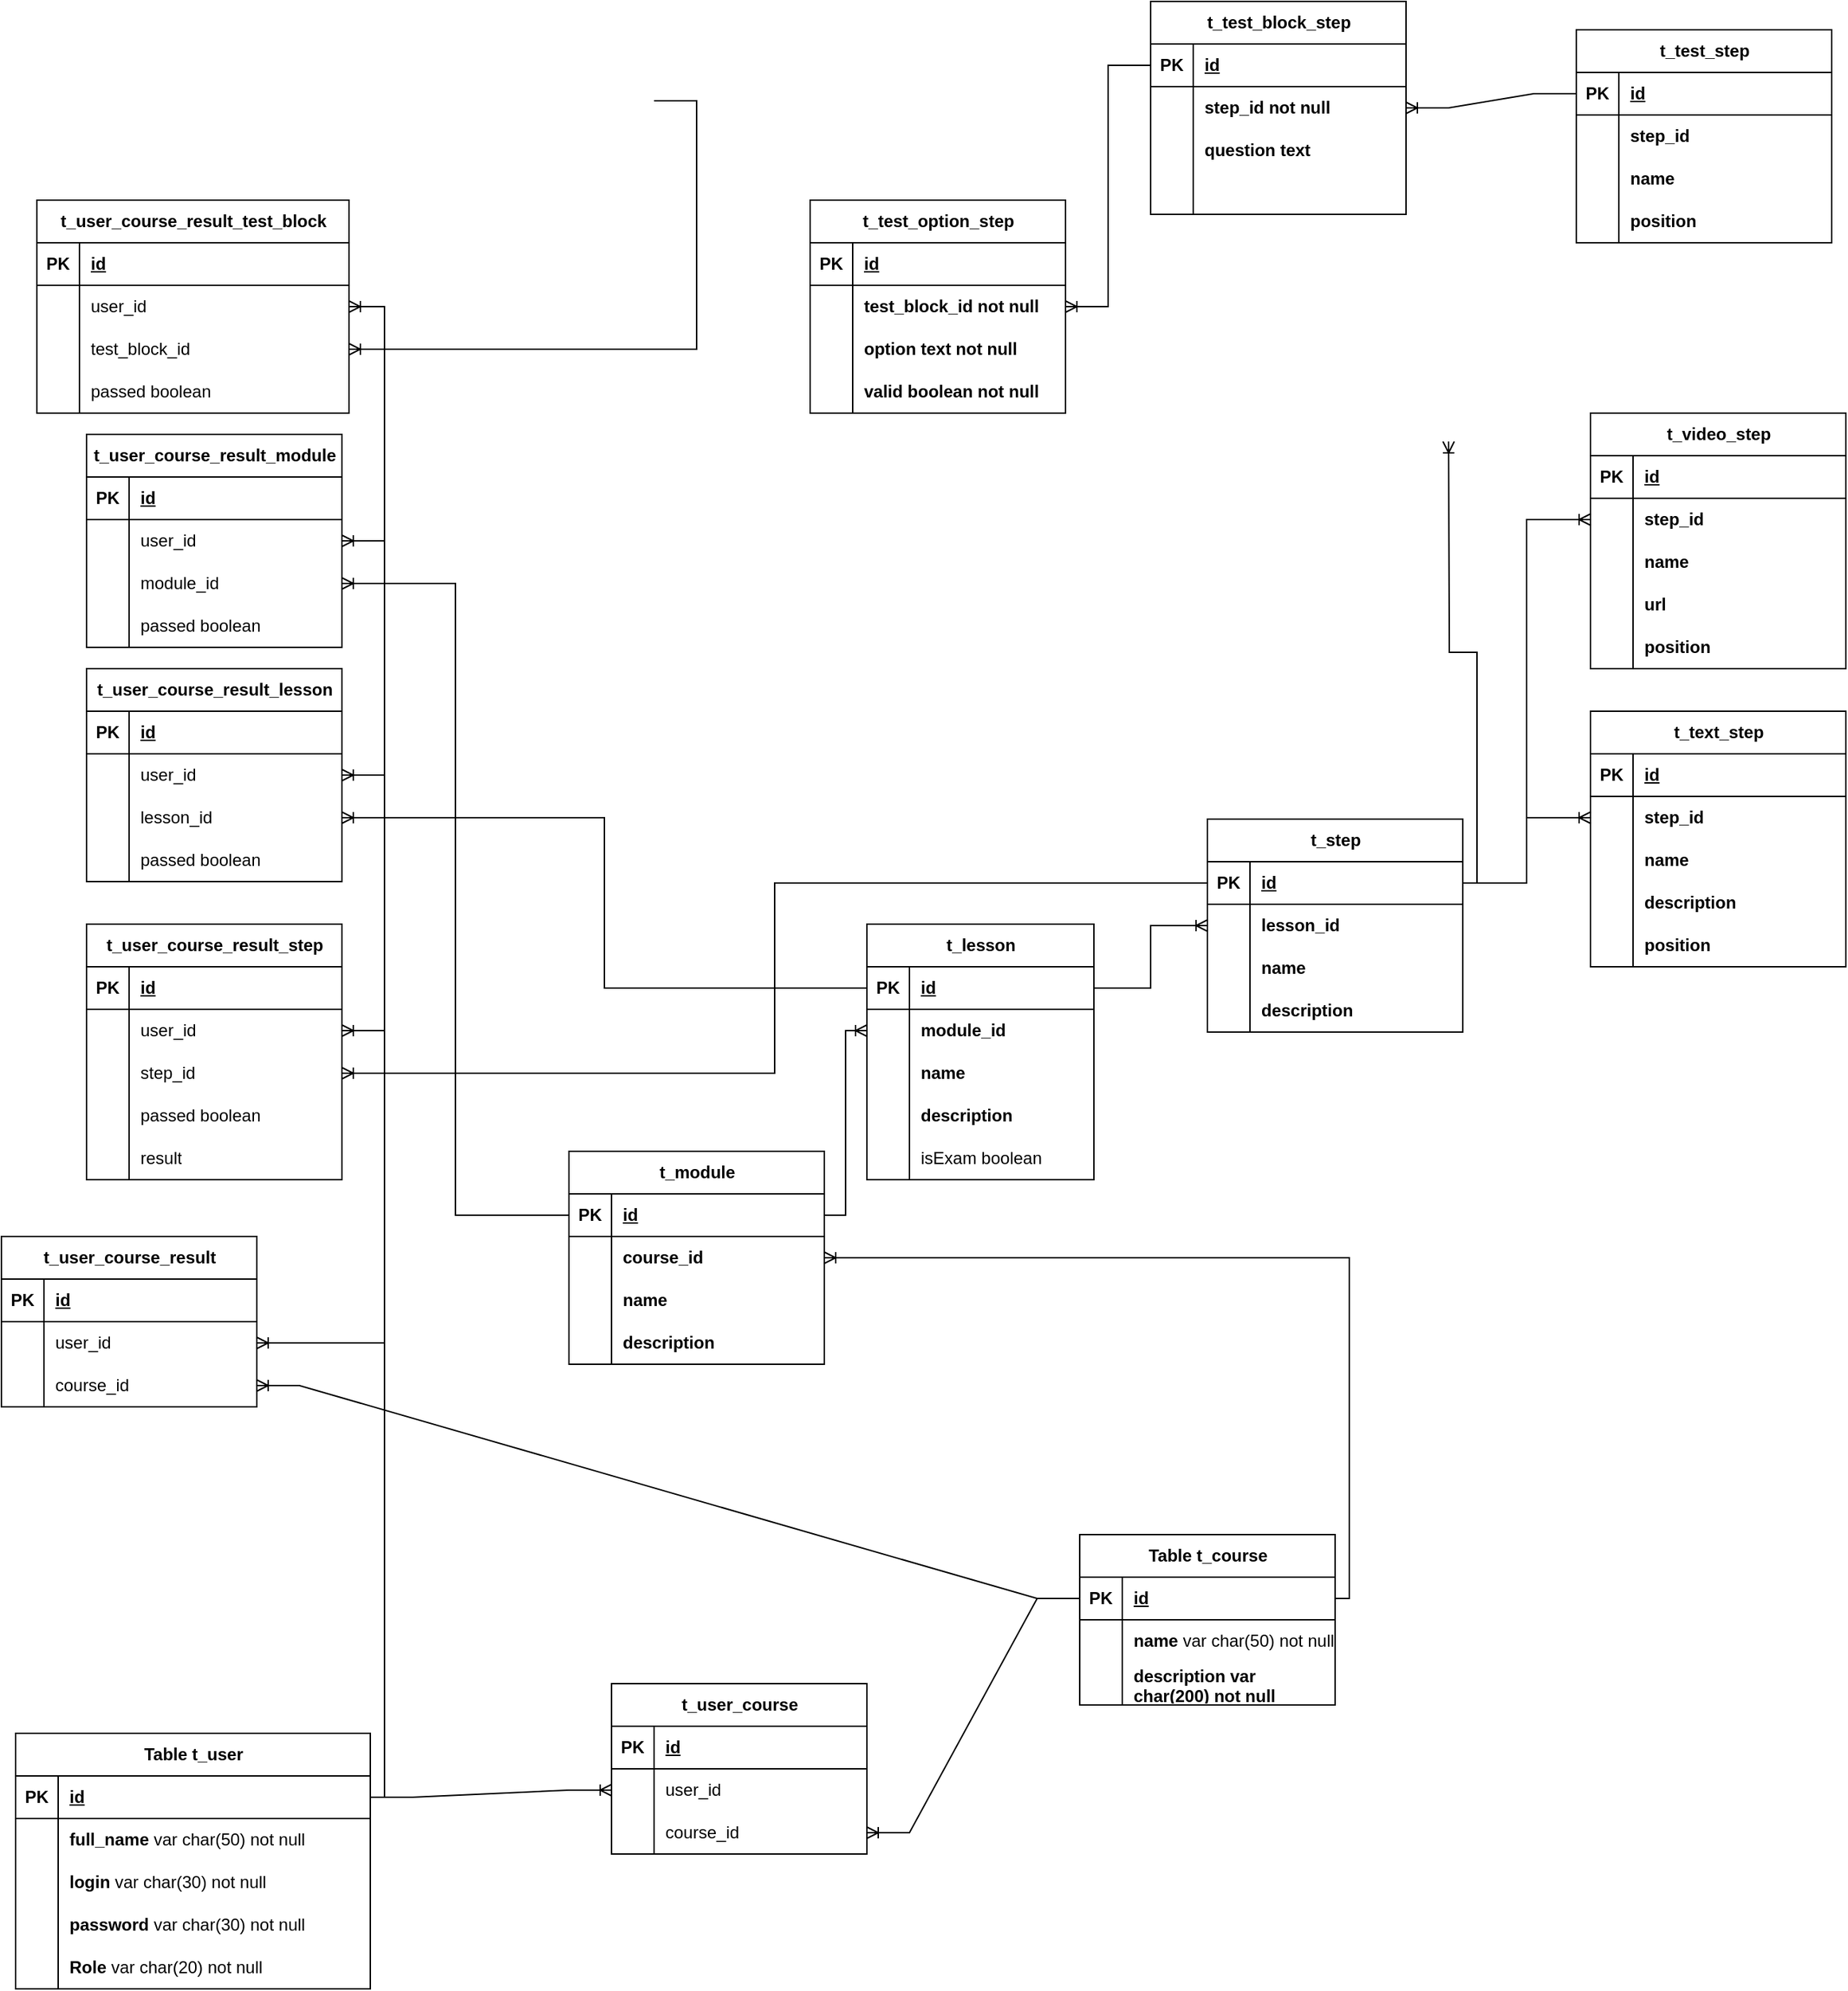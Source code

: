 <mxfile version="24.4.4" type="device">
  <diagram name="Страница — 1" id="a2UokZ7oKo4srPj5slk7">
    <mxGraphModel dx="875" dy="1611" grid="1" gridSize="10" guides="1" tooltips="1" connect="1" arrows="1" fold="1" page="1" pageScale="1" pageWidth="827" pageHeight="1169" math="0" shadow="0">
      <root>
        <mxCell id="0" />
        <mxCell id="1" parent="0" />
        <mxCell id="54Czu-5mhNsRSmX_T6UP-1" value="Table t_user" style="shape=table;startSize=30;container=1;collapsible=1;childLayout=tableLayout;fixedRows=1;rowLines=0;fontStyle=1;align=center;resizeLast=1;html=1;" parent="1" vertex="1">
          <mxGeometry x="40" y="60" width="250" height="180" as="geometry" />
        </mxCell>
        <mxCell id="54Czu-5mhNsRSmX_T6UP-2" value="" style="shape=tableRow;horizontal=0;startSize=0;swimlaneHead=0;swimlaneBody=0;fillColor=none;collapsible=0;dropTarget=0;points=[[0,0.5],[1,0.5]];portConstraint=eastwest;top=0;left=0;right=0;bottom=1;" parent="54Czu-5mhNsRSmX_T6UP-1" vertex="1">
          <mxGeometry y="30" width="250" height="30" as="geometry" />
        </mxCell>
        <mxCell id="54Czu-5mhNsRSmX_T6UP-3" value="PK" style="shape=partialRectangle;connectable=0;fillColor=none;top=0;left=0;bottom=0;right=0;fontStyle=1;overflow=hidden;whiteSpace=wrap;html=1;" parent="54Czu-5mhNsRSmX_T6UP-2" vertex="1">
          <mxGeometry width="30" height="30" as="geometry">
            <mxRectangle width="30" height="30" as="alternateBounds" />
          </mxGeometry>
        </mxCell>
        <mxCell id="54Czu-5mhNsRSmX_T6UP-4" value="id" style="shape=partialRectangle;connectable=0;fillColor=none;top=0;left=0;bottom=0;right=0;align=left;spacingLeft=6;fontStyle=5;overflow=hidden;whiteSpace=wrap;html=1;" parent="54Czu-5mhNsRSmX_T6UP-2" vertex="1">
          <mxGeometry x="30" width="220" height="30" as="geometry">
            <mxRectangle width="220" height="30" as="alternateBounds" />
          </mxGeometry>
        </mxCell>
        <mxCell id="54Czu-5mhNsRSmX_T6UP-5" value="" style="shape=tableRow;horizontal=0;startSize=0;swimlaneHead=0;swimlaneBody=0;fillColor=none;collapsible=0;dropTarget=0;points=[[0,0.5],[1,0.5]];portConstraint=eastwest;top=0;left=0;right=0;bottom=0;" parent="54Czu-5mhNsRSmX_T6UP-1" vertex="1">
          <mxGeometry y="60" width="250" height="30" as="geometry" />
        </mxCell>
        <mxCell id="54Czu-5mhNsRSmX_T6UP-6" value="" style="shape=partialRectangle;connectable=0;fillColor=none;top=0;left=0;bottom=0;right=0;editable=1;overflow=hidden;whiteSpace=wrap;html=1;" parent="54Czu-5mhNsRSmX_T6UP-5" vertex="1">
          <mxGeometry width="30" height="30" as="geometry">
            <mxRectangle width="30" height="30" as="alternateBounds" />
          </mxGeometry>
        </mxCell>
        <mxCell id="54Czu-5mhNsRSmX_T6UP-7" value="&lt;b&gt;full_name &lt;/b&gt;var char(50) not null" style="shape=partialRectangle;connectable=0;fillColor=none;top=0;left=0;bottom=0;right=0;align=left;spacingLeft=6;overflow=hidden;whiteSpace=wrap;html=1;" parent="54Czu-5mhNsRSmX_T6UP-5" vertex="1">
          <mxGeometry x="30" width="220" height="30" as="geometry">
            <mxRectangle width="220" height="30" as="alternateBounds" />
          </mxGeometry>
        </mxCell>
        <mxCell id="54Czu-5mhNsRSmX_T6UP-8" value="" style="shape=tableRow;horizontal=0;startSize=0;swimlaneHead=0;swimlaneBody=0;fillColor=none;collapsible=0;dropTarget=0;points=[[0,0.5],[1,0.5]];portConstraint=eastwest;top=0;left=0;right=0;bottom=0;" parent="54Czu-5mhNsRSmX_T6UP-1" vertex="1">
          <mxGeometry y="90" width="250" height="30" as="geometry" />
        </mxCell>
        <mxCell id="54Czu-5mhNsRSmX_T6UP-9" value="" style="shape=partialRectangle;connectable=0;fillColor=none;top=0;left=0;bottom=0;right=0;editable=1;overflow=hidden;whiteSpace=wrap;html=1;" parent="54Czu-5mhNsRSmX_T6UP-8" vertex="1">
          <mxGeometry width="30" height="30" as="geometry">
            <mxRectangle width="30" height="30" as="alternateBounds" />
          </mxGeometry>
        </mxCell>
        <mxCell id="54Czu-5mhNsRSmX_T6UP-10" value="&lt;b&gt;login&lt;/b&gt; var char(30) not null" style="shape=partialRectangle;connectable=0;fillColor=none;top=0;left=0;bottom=0;right=0;align=left;spacingLeft=6;overflow=hidden;whiteSpace=wrap;html=1;" parent="54Czu-5mhNsRSmX_T6UP-8" vertex="1">
          <mxGeometry x="30" width="220" height="30" as="geometry">
            <mxRectangle width="220" height="30" as="alternateBounds" />
          </mxGeometry>
        </mxCell>
        <mxCell id="54Czu-5mhNsRSmX_T6UP-11" value="" style="shape=tableRow;horizontal=0;startSize=0;swimlaneHead=0;swimlaneBody=0;fillColor=none;collapsible=0;dropTarget=0;points=[[0,0.5],[1,0.5]];portConstraint=eastwest;top=0;left=0;right=0;bottom=0;" parent="54Czu-5mhNsRSmX_T6UP-1" vertex="1">
          <mxGeometry y="120" width="250" height="30" as="geometry" />
        </mxCell>
        <mxCell id="54Czu-5mhNsRSmX_T6UP-12" value="" style="shape=partialRectangle;connectable=0;fillColor=none;top=0;left=0;bottom=0;right=0;editable=1;overflow=hidden;whiteSpace=wrap;html=1;" parent="54Czu-5mhNsRSmX_T6UP-11" vertex="1">
          <mxGeometry width="30" height="30" as="geometry">
            <mxRectangle width="30" height="30" as="alternateBounds" />
          </mxGeometry>
        </mxCell>
        <mxCell id="54Czu-5mhNsRSmX_T6UP-13" value="&lt;b&gt;password &lt;/b&gt;var char(30) not null" style="shape=partialRectangle;connectable=0;fillColor=none;top=0;left=0;bottom=0;right=0;align=left;spacingLeft=6;overflow=hidden;whiteSpace=wrap;html=1;" parent="54Czu-5mhNsRSmX_T6UP-11" vertex="1">
          <mxGeometry x="30" width="220" height="30" as="geometry">
            <mxRectangle width="220" height="30" as="alternateBounds" />
          </mxGeometry>
        </mxCell>
        <mxCell id="54Czu-5mhNsRSmX_T6UP-14" value="" style="shape=tableRow;horizontal=0;startSize=0;swimlaneHead=0;swimlaneBody=0;fillColor=none;collapsible=0;dropTarget=0;points=[[0,0.5],[1,0.5]];portConstraint=eastwest;top=0;left=0;right=0;bottom=0;" parent="54Czu-5mhNsRSmX_T6UP-1" vertex="1">
          <mxGeometry y="150" width="250" height="30" as="geometry" />
        </mxCell>
        <mxCell id="54Czu-5mhNsRSmX_T6UP-15" value="" style="shape=partialRectangle;connectable=0;fillColor=none;top=0;left=0;bottom=0;right=0;editable=1;overflow=hidden;whiteSpace=wrap;html=1;" parent="54Czu-5mhNsRSmX_T6UP-14" vertex="1">
          <mxGeometry width="30" height="30" as="geometry">
            <mxRectangle width="30" height="30" as="alternateBounds" />
          </mxGeometry>
        </mxCell>
        <mxCell id="54Czu-5mhNsRSmX_T6UP-16" value="&lt;b&gt;Role&amp;nbsp;&lt;/b&gt;var char(20) not null" style="shape=partialRectangle;connectable=0;fillColor=none;top=0;left=0;bottom=0;right=0;align=left;spacingLeft=6;overflow=hidden;whiteSpace=wrap;html=1;" parent="54Czu-5mhNsRSmX_T6UP-14" vertex="1">
          <mxGeometry x="30" width="220" height="30" as="geometry">
            <mxRectangle width="220" height="30" as="alternateBounds" />
          </mxGeometry>
        </mxCell>
        <mxCell id="54Czu-5mhNsRSmX_T6UP-17" value="Table t_course" style="shape=table;startSize=30;container=1;collapsible=1;childLayout=tableLayout;fixedRows=1;rowLines=0;fontStyle=1;align=center;resizeLast=1;html=1;" parent="1" vertex="1">
          <mxGeometry x="790" y="-80" width="180" height="120" as="geometry" />
        </mxCell>
        <mxCell id="54Czu-5mhNsRSmX_T6UP-18" value="" style="shape=tableRow;horizontal=0;startSize=0;swimlaneHead=0;swimlaneBody=0;fillColor=none;collapsible=0;dropTarget=0;points=[[0,0.5],[1,0.5]];portConstraint=eastwest;top=0;left=0;right=0;bottom=1;" parent="54Czu-5mhNsRSmX_T6UP-17" vertex="1">
          <mxGeometry y="30" width="180" height="30" as="geometry" />
        </mxCell>
        <mxCell id="54Czu-5mhNsRSmX_T6UP-19" value="PK" style="shape=partialRectangle;connectable=0;fillColor=none;top=0;left=0;bottom=0;right=0;fontStyle=1;overflow=hidden;whiteSpace=wrap;html=1;" parent="54Czu-5mhNsRSmX_T6UP-18" vertex="1">
          <mxGeometry width="30" height="30" as="geometry">
            <mxRectangle width="30" height="30" as="alternateBounds" />
          </mxGeometry>
        </mxCell>
        <mxCell id="54Czu-5mhNsRSmX_T6UP-20" value="id" style="shape=partialRectangle;connectable=0;fillColor=none;top=0;left=0;bottom=0;right=0;align=left;spacingLeft=6;fontStyle=5;overflow=hidden;whiteSpace=wrap;html=1;" parent="54Czu-5mhNsRSmX_T6UP-18" vertex="1">
          <mxGeometry x="30" width="150" height="30" as="geometry">
            <mxRectangle width="150" height="30" as="alternateBounds" />
          </mxGeometry>
        </mxCell>
        <mxCell id="54Czu-5mhNsRSmX_T6UP-21" value="" style="shape=tableRow;horizontal=0;startSize=0;swimlaneHead=0;swimlaneBody=0;fillColor=none;collapsible=0;dropTarget=0;points=[[0,0.5],[1,0.5]];portConstraint=eastwest;top=0;left=0;right=0;bottom=0;" parent="54Czu-5mhNsRSmX_T6UP-17" vertex="1">
          <mxGeometry y="60" width="180" height="30" as="geometry" />
        </mxCell>
        <mxCell id="54Czu-5mhNsRSmX_T6UP-22" value="" style="shape=partialRectangle;connectable=0;fillColor=none;top=0;left=0;bottom=0;right=0;editable=1;overflow=hidden;whiteSpace=wrap;html=1;" parent="54Czu-5mhNsRSmX_T6UP-21" vertex="1">
          <mxGeometry width="30" height="30" as="geometry">
            <mxRectangle width="30" height="30" as="alternateBounds" />
          </mxGeometry>
        </mxCell>
        <mxCell id="54Czu-5mhNsRSmX_T6UP-23" value="&lt;b&gt;name&amp;nbsp;&lt;/b&gt;var char(50) not null" style="shape=partialRectangle;connectable=0;fillColor=none;top=0;left=0;bottom=0;right=0;align=left;spacingLeft=6;overflow=hidden;whiteSpace=wrap;html=1;" parent="54Czu-5mhNsRSmX_T6UP-21" vertex="1">
          <mxGeometry x="30" width="150" height="30" as="geometry">
            <mxRectangle width="150" height="30" as="alternateBounds" />
          </mxGeometry>
        </mxCell>
        <mxCell id="54Czu-5mhNsRSmX_T6UP-24" value="" style="shape=tableRow;horizontal=0;startSize=0;swimlaneHead=0;swimlaneBody=0;fillColor=none;collapsible=0;dropTarget=0;points=[[0,0.5],[1,0.5]];portConstraint=eastwest;top=0;left=0;right=0;bottom=0;" parent="54Czu-5mhNsRSmX_T6UP-17" vertex="1">
          <mxGeometry y="90" width="180" height="30" as="geometry" />
        </mxCell>
        <mxCell id="54Czu-5mhNsRSmX_T6UP-25" value="" style="shape=partialRectangle;connectable=0;fillColor=none;top=0;left=0;bottom=0;right=0;editable=1;overflow=hidden;whiteSpace=wrap;html=1;" parent="54Czu-5mhNsRSmX_T6UP-24" vertex="1">
          <mxGeometry width="30" height="30" as="geometry">
            <mxRectangle width="30" height="30" as="alternateBounds" />
          </mxGeometry>
        </mxCell>
        <mxCell id="54Czu-5mhNsRSmX_T6UP-26" value="&lt;b&gt;description var char(200) not null&amp;nbsp;&lt;/b&gt;" style="shape=partialRectangle;connectable=0;fillColor=none;top=0;left=0;bottom=0;right=0;align=left;spacingLeft=6;overflow=hidden;whiteSpace=wrap;html=1;" parent="54Czu-5mhNsRSmX_T6UP-24" vertex="1">
          <mxGeometry x="30" width="150" height="30" as="geometry">
            <mxRectangle width="150" height="30" as="alternateBounds" />
          </mxGeometry>
        </mxCell>
        <mxCell id="54Czu-5mhNsRSmX_T6UP-30" value="t_user_course" style="shape=table;startSize=30;container=1;collapsible=1;childLayout=tableLayout;fixedRows=1;rowLines=0;fontStyle=1;align=center;resizeLast=1;html=1;" parent="1" vertex="1">
          <mxGeometry x="460" y="25" width="180" height="120" as="geometry" />
        </mxCell>
        <mxCell id="54Czu-5mhNsRSmX_T6UP-31" value="" style="shape=tableRow;horizontal=0;startSize=0;swimlaneHead=0;swimlaneBody=0;fillColor=none;collapsible=0;dropTarget=0;points=[[0,0.5],[1,0.5]];portConstraint=eastwest;top=0;left=0;right=0;bottom=1;" parent="54Czu-5mhNsRSmX_T6UP-30" vertex="1">
          <mxGeometry y="30" width="180" height="30" as="geometry" />
        </mxCell>
        <mxCell id="54Czu-5mhNsRSmX_T6UP-32" value="PK" style="shape=partialRectangle;connectable=0;fillColor=none;top=0;left=0;bottom=0;right=0;fontStyle=1;overflow=hidden;whiteSpace=wrap;html=1;" parent="54Czu-5mhNsRSmX_T6UP-31" vertex="1">
          <mxGeometry width="30" height="30" as="geometry">
            <mxRectangle width="30" height="30" as="alternateBounds" />
          </mxGeometry>
        </mxCell>
        <mxCell id="54Czu-5mhNsRSmX_T6UP-33" value="id" style="shape=partialRectangle;connectable=0;fillColor=none;top=0;left=0;bottom=0;right=0;align=left;spacingLeft=6;fontStyle=5;overflow=hidden;whiteSpace=wrap;html=1;" parent="54Czu-5mhNsRSmX_T6UP-31" vertex="1">
          <mxGeometry x="30" width="150" height="30" as="geometry">
            <mxRectangle width="150" height="30" as="alternateBounds" />
          </mxGeometry>
        </mxCell>
        <mxCell id="54Czu-5mhNsRSmX_T6UP-34" value="" style="shape=tableRow;horizontal=0;startSize=0;swimlaneHead=0;swimlaneBody=0;fillColor=none;collapsible=0;dropTarget=0;points=[[0,0.5],[1,0.5]];portConstraint=eastwest;top=0;left=0;right=0;bottom=0;" parent="54Czu-5mhNsRSmX_T6UP-30" vertex="1">
          <mxGeometry y="60" width="180" height="30" as="geometry" />
        </mxCell>
        <mxCell id="54Czu-5mhNsRSmX_T6UP-35" value="" style="shape=partialRectangle;connectable=0;fillColor=none;top=0;left=0;bottom=0;right=0;editable=1;overflow=hidden;whiteSpace=wrap;html=1;" parent="54Czu-5mhNsRSmX_T6UP-34" vertex="1">
          <mxGeometry width="30" height="30" as="geometry">
            <mxRectangle width="30" height="30" as="alternateBounds" />
          </mxGeometry>
        </mxCell>
        <mxCell id="54Czu-5mhNsRSmX_T6UP-36" value="user_id&amp;nbsp;&lt;span style=&quot;white-space: pre;&quot;&gt;&#x9;&lt;/span&gt;" style="shape=partialRectangle;connectable=0;fillColor=none;top=0;left=0;bottom=0;right=0;align=left;spacingLeft=6;overflow=hidden;whiteSpace=wrap;html=1;" parent="54Czu-5mhNsRSmX_T6UP-34" vertex="1">
          <mxGeometry x="30" width="150" height="30" as="geometry">
            <mxRectangle width="150" height="30" as="alternateBounds" />
          </mxGeometry>
        </mxCell>
        <mxCell id="54Czu-5mhNsRSmX_T6UP-37" value="" style="shape=tableRow;horizontal=0;startSize=0;swimlaneHead=0;swimlaneBody=0;fillColor=none;collapsible=0;dropTarget=0;points=[[0,0.5],[1,0.5]];portConstraint=eastwest;top=0;left=0;right=0;bottom=0;" parent="54Czu-5mhNsRSmX_T6UP-30" vertex="1">
          <mxGeometry y="90" width="180" height="30" as="geometry" />
        </mxCell>
        <mxCell id="54Czu-5mhNsRSmX_T6UP-38" value="" style="shape=partialRectangle;connectable=0;fillColor=none;top=0;left=0;bottom=0;right=0;editable=1;overflow=hidden;whiteSpace=wrap;html=1;" parent="54Czu-5mhNsRSmX_T6UP-37" vertex="1">
          <mxGeometry width="30" height="30" as="geometry">
            <mxRectangle width="30" height="30" as="alternateBounds" />
          </mxGeometry>
        </mxCell>
        <mxCell id="54Czu-5mhNsRSmX_T6UP-39" value="course_id" style="shape=partialRectangle;connectable=0;fillColor=none;top=0;left=0;bottom=0;right=0;align=left;spacingLeft=6;overflow=hidden;whiteSpace=wrap;html=1;" parent="54Czu-5mhNsRSmX_T6UP-37" vertex="1">
          <mxGeometry x="30" width="150" height="30" as="geometry">
            <mxRectangle width="150" height="30" as="alternateBounds" />
          </mxGeometry>
        </mxCell>
        <mxCell id="54Czu-5mhNsRSmX_T6UP-43" value="" style="edgeStyle=entityRelationEdgeStyle;fontSize=12;html=1;endArrow=ERoneToMany;rounded=0;entryX=1;entryY=0.5;entryDx=0;entryDy=0;exitX=0;exitY=0.5;exitDx=0;exitDy=0;" parent="1" source="54Czu-5mhNsRSmX_T6UP-18" target="54Czu-5mhNsRSmX_T6UP-37" edge="1">
          <mxGeometry width="100" height="100" relative="1" as="geometry">
            <mxPoint x="614" y="327" as="sourcePoint" />
            <mxPoint x="714" y="227" as="targetPoint" />
          </mxGeometry>
        </mxCell>
        <mxCell id="54Czu-5mhNsRSmX_T6UP-44" value="" style="edgeStyle=entityRelationEdgeStyle;fontSize=12;html=1;endArrow=ERoneToMany;rounded=0;exitX=1;exitY=0.5;exitDx=0;exitDy=0;entryX=0;entryY=0.5;entryDx=0;entryDy=0;" parent="1" source="54Czu-5mhNsRSmX_T6UP-2" target="54Czu-5mhNsRSmX_T6UP-34" edge="1">
          <mxGeometry width="100" height="100" relative="1" as="geometry">
            <mxPoint x="420" y="360" as="sourcePoint" />
            <mxPoint x="520" y="260" as="targetPoint" />
          </mxGeometry>
        </mxCell>
        <mxCell id="54Czu-5mhNsRSmX_T6UP-45" value="t_user_course_result" style="shape=table;startSize=30;container=1;collapsible=1;childLayout=tableLayout;fixedRows=1;rowLines=0;fontStyle=1;align=center;resizeLast=1;html=1;" parent="1" vertex="1">
          <mxGeometry x="30" y="-290" width="180" height="120" as="geometry" />
        </mxCell>
        <mxCell id="54Czu-5mhNsRSmX_T6UP-46" value="" style="shape=tableRow;horizontal=0;startSize=0;swimlaneHead=0;swimlaneBody=0;fillColor=none;collapsible=0;dropTarget=0;points=[[0,0.5],[1,0.5]];portConstraint=eastwest;top=0;left=0;right=0;bottom=1;" parent="54Czu-5mhNsRSmX_T6UP-45" vertex="1">
          <mxGeometry y="30" width="180" height="30" as="geometry" />
        </mxCell>
        <mxCell id="54Czu-5mhNsRSmX_T6UP-47" value="PK" style="shape=partialRectangle;connectable=0;fillColor=none;top=0;left=0;bottom=0;right=0;fontStyle=1;overflow=hidden;whiteSpace=wrap;html=1;" parent="54Czu-5mhNsRSmX_T6UP-46" vertex="1">
          <mxGeometry width="30" height="30" as="geometry">
            <mxRectangle width="30" height="30" as="alternateBounds" />
          </mxGeometry>
        </mxCell>
        <mxCell id="54Czu-5mhNsRSmX_T6UP-48" value="id" style="shape=partialRectangle;connectable=0;fillColor=none;top=0;left=0;bottom=0;right=0;align=left;spacingLeft=6;fontStyle=5;overflow=hidden;whiteSpace=wrap;html=1;" parent="54Czu-5mhNsRSmX_T6UP-46" vertex="1">
          <mxGeometry x="30" width="150" height="30" as="geometry">
            <mxRectangle width="150" height="30" as="alternateBounds" />
          </mxGeometry>
        </mxCell>
        <mxCell id="54Czu-5mhNsRSmX_T6UP-49" value="" style="shape=tableRow;horizontal=0;startSize=0;swimlaneHead=0;swimlaneBody=0;fillColor=none;collapsible=0;dropTarget=0;points=[[0,0.5],[1,0.5]];portConstraint=eastwest;top=0;left=0;right=0;bottom=0;" parent="54Czu-5mhNsRSmX_T6UP-45" vertex="1">
          <mxGeometry y="60" width="180" height="30" as="geometry" />
        </mxCell>
        <mxCell id="54Czu-5mhNsRSmX_T6UP-50" value="" style="shape=partialRectangle;connectable=0;fillColor=none;top=0;left=0;bottom=0;right=0;editable=1;overflow=hidden;whiteSpace=wrap;html=1;" parent="54Czu-5mhNsRSmX_T6UP-49" vertex="1">
          <mxGeometry width="30" height="30" as="geometry">
            <mxRectangle width="30" height="30" as="alternateBounds" />
          </mxGeometry>
        </mxCell>
        <mxCell id="54Czu-5mhNsRSmX_T6UP-51" value="user_id" style="shape=partialRectangle;connectable=0;fillColor=none;top=0;left=0;bottom=0;right=0;align=left;spacingLeft=6;overflow=hidden;whiteSpace=wrap;html=1;" parent="54Czu-5mhNsRSmX_T6UP-49" vertex="1">
          <mxGeometry x="30" width="150" height="30" as="geometry">
            <mxRectangle width="150" height="30" as="alternateBounds" />
          </mxGeometry>
        </mxCell>
        <mxCell id="-Ss1wmcw63-KnU_H1X-H-14" value="" style="shape=tableRow;horizontal=0;startSize=0;swimlaneHead=0;swimlaneBody=0;fillColor=none;collapsible=0;dropTarget=0;points=[[0,0.5],[1,0.5]];portConstraint=eastwest;top=0;left=0;right=0;bottom=0;" parent="54Czu-5mhNsRSmX_T6UP-45" vertex="1">
          <mxGeometry y="90" width="180" height="30" as="geometry" />
        </mxCell>
        <mxCell id="-Ss1wmcw63-KnU_H1X-H-15" value="" style="shape=partialRectangle;connectable=0;fillColor=none;top=0;left=0;bottom=0;right=0;editable=1;overflow=hidden;whiteSpace=wrap;html=1;" parent="-Ss1wmcw63-KnU_H1X-H-14" vertex="1">
          <mxGeometry width="30" height="30" as="geometry">
            <mxRectangle width="30" height="30" as="alternateBounds" />
          </mxGeometry>
        </mxCell>
        <mxCell id="-Ss1wmcw63-KnU_H1X-H-16" value="course_id" style="shape=partialRectangle;connectable=0;fillColor=none;top=0;left=0;bottom=0;right=0;align=left;spacingLeft=6;overflow=hidden;whiteSpace=wrap;html=1;" parent="-Ss1wmcw63-KnU_H1X-H-14" vertex="1">
          <mxGeometry x="30" width="150" height="30" as="geometry">
            <mxRectangle width="150" height="30" as="alternateBounds" />
          </mxGeometry>
        </mxCell>
        <mxCell id="54Czu-5mhNsRSmX_T6UP-58" value="t_module" style="shape=table;startSize=30;container=1;collapsible=1;childLayout=tableLayout;fixedRows=1;rowLines=0;fontStyle=1;align=center;resizeLast=1;html=1;" parent="1" vertex="1">
          <mxGeometry x="430" y="-350" width="180" height="150" as="geometry" />
        </mxCell>
        <mxCell id="54Czu-5mhNsRSmX_T6UP-59" value="" style="shape=tableRow;horizontal=0;startSize=0;swimlaneHead=0;swimlaneBody=0;fillColor=none;collapsible=0;dropTarget=0;points=[[0,0.5],[1,0.5]];portConstraint=eastwest;top=0;left=0;right=0;bottom=1;" parent="54Czu-5mhNsRSmX_T6UP-58" vertex="1">
          <mxGeometry y="30" width="180" height="30" as="geometry" />
        </mxCell>
        <mxCell id="54Czu-5mhNsRSmX_T6UP-60" value="PK" style="shape=partialRectangle;connectable=0;fillColor=none;top=0;left=0;bottom=0;right=0;fontStyle=1;overflow=hidden;whiteSpace=wrap;html=1;" parent="54Czu-5mhNsRSmX_T6UP-59" vertex="1">
          <mxGeometry width="30" height="30" as="geometry">
            <mxRectangle width="30" height="30" as="alternateBounds" />
          </mxGeometry>
        </mxCell>
        <mxCell id="54Czu-5mhNsRSmX_T6UP-61" value="id&lt;span style=&quot;white-space: pre;&quot;&gt;&#x9;&lt;/span&gt;" style="shape=partialRectangle;connectable=0;fillColor=none;top=0;left=0;bottom=0;right=0;align=left;spacingLeft=6;fontStyle=5;overflow=hidden;whiteSpace=wrap;html=1;" parent="54Czu-5mhNsRSmX_T6UP-59" vertex="1">
          <mxGeometry x="30" width="150" height="30" as="geometry">
            <mxRectangle width="150" height="30" as="alternateBounds" />
          </mxGeometry>
        </mxCell>
        <mxCell id="54Czu-5mhNsRSmX_T6UP-62" value="" style="shape=tableRow;horizontal=0;startSize=0;swimlaneHead=0;swimlaneBody=0;fillColor=none;collapsible=0;dropTarget=0;points=[[0,0.5],[1,0.5]];portConstraint=eastwest;top=0;left=0;right=0;bottom=0;" parent="54Czu-5mhNsRSmX_T6UP-58" vertex="1">
          <mxGeometry y="60" width="180" height="30" as="geometry" />
        </mxCell>
        <mxCell id="54Czu-5mhNsRSmX_T6UP-63" value="" style="shape=partialRectangle;connectable=0;fillColor=none;top=0;left=0;bottom=0;right=0;editable=1;overflow=hidden;whiteSpace=wrap;html=1;" parent="54Czu-5mhNsRSmX_T6UP-62" vertex="1">
          <mxGeometry width="30" height="30" as="geometry">
            <mxRectangle width="30" height="30" as="alternateBounds" />
          </mxGeometry>
        </mxCell>
        <mxCell id="54Czu-5mhNsRSmX_T6UP-64" value="&lt;b&gt;course_id&lt;/b&gt;" style="shape=partialRectangle;connectable=0;fillColor=none;top=0;left=0;bottom=0;right=0;align=left;spacingLeft=6;overflow=hidden;whiteSpace=wrap;html=1;" parent="54Czu-5mhNsRSmX_T6UP-62" vertex="1">
          <mxGeometry x="30" width="150" height="30" as="geometry">
            <mxRectangle width="150" height="30" as="alternateBounds" />
          </mxGeometry>
        </mxCell>
        <mxCell id="54Czu-5mhNsRSmX_T6UP-65" value="" style="shape=tableRow;horizontal=0;startSize=0;swimlaneHead=0;swimlaneBody=0;fillColor=none;collapsible=0;dropTarget=0;points=[[0,0.5],[1,0.5]];portConstraint=eastwest;top=0;left=0;right=0;bottom=0;" parent="54Czu-5mhNsRSmX_T6UP-58" vertex="1">
          <mxGeometry y="90" width="180" height="30" as="geometry" />
        </mxCell>
        <mxCell id="54Czu-5mhNsRSmX_T6UP-66" value="" style="shape=partialRectangle;connectable=0;fillColor=none;top=0;left=0;bottom=0;right=0;editable=1;overflow=hidden;whiteSpace=wrap;html=1;" parent="54Czu-5mhNsRSmX_T6UP-65" vertex="1">
          <mxGeometry width="30" height="30" as="geometry">
            <mxRectangle width="30" height="30" as="alternateBounds" />
          </mxGeometry>
        </mxCell>
        <mxCell id="54Czu-5mhNsRSmX_T6UP-67" value="&lt;b&gt;name&lt;/b&gt;" style="shape=partialRectangle;connectable=0;fillColor=none;top=0;left=0;bottom=0;right=0;align=left;spacingLeft=6;overflow=hidden;whiteSpace=wrap;html=1;" parent="54Czu-5mhNsRSmX_T6UP-65" vertex="1">
          <mxGeometry x="30" width="150" height="30" as="geometry">
            <mxRectangle width="150" height="30" as="alternateBounds" />
          </mxGeometry>
        </mxCell>
        <mxCell id="54Czu-5mhNsRSmX_T6UP-68" value="" style="shape=tableRow;horizontal=0;startSize=0;swimlaneHead=0;swimlaneBody=0;fillColor=none;collapsible=0;dropTarget=0;points=[[0,0.5],[1,0.5]];portConstraint=eastwest;top=0;left=0;right=0;bottom=0;" parent="54Czu-5mhNsRSmX_T6UP-58" vertex="1">
          <mxGeometry y="120" width="180" height="30" as="geometry" />
        </mxCell>
        <mxCell id="54Czu-5mhNsRSmX_T6UP-69" value="" style="shape=partialRectangle;connectable=0;fillColor=none;top=0;left=0;bottom=0;right=0;editable=1;overflow=hidden;whiteSpace=wrap;html=1;" parent="54Czu-5mhNsRSmX_T6UP-68" vertex="1">
          <mxGeometry width="30" height="30" as="geometry">
            <mxRectangle width="30" height="30" as="alternateBounds" />
          </mxGeometry>
        </mxCell>
        <mxCell id="54Czu-5mhNsRSmX_T6UP-70" value="&lt;b&gt;description&lt;/b&gt;" style="shape=partialRectangle;connectable=0;fillColor=none;top=0;left=0;bottom=0;right=0;align=left;spacingLeft=6;overflow=hidden;whiteSpace=wrap;html=1;" parent="54Czu-5mhNsRSmX_T6UP-68" vertex="1">
          <mxGeometry x="30" width="150" height="30" as="geometry">
            <mxRectangle width="150" height="30" as="alternateBounds" />
          </mxGeometry>
        </mxCell>
        <mxCell id="54Czu-5mhNsRSmX_T6UP-74" value="t_text_step" style="shape=table;startSize=30;container=1;collapsible=1;childLayout=tableLayout;fixedRows=1;rowLines=0;fontStyle=1;align=center;resizeLast=1;html=1;" parent="1" vertex="1">
          <mxGeometry x="1150" y="-660" width="180" height="180" as="geometry" />
        </mxCell>
        <mxCell id="54Czu-5mhNsRSmX_T6UP-75" value="" style="shape=tableRow;horizontal=0;startSize=0;swimlaneHead=0;swimlaneBody=0;fillColor=none;collapsible=0;dropTarget=0;points=[[0,0.5],[1,0.5]];portConstraint=eastwest;top=0;left=0;right=0;bottom=1;" parent="54Czu-5mhNsRSmX_T6UP-74" vertex="1">
          <mxGeometry y="30" width="180" height="30" as="geometry" />
        </mxCell>
        <mxCell id="54Czu-5mhNsRSmX_T6UP-76" value="PK" style="shape=partialRectangle;connectable=0;fillColor=none;top=0;left=0;bottom=0;right=0;fontStyle=1;overflow=hidden;whiteSpace=wrap;html=1;" parent="54Czu-5mhNsRSmX_T6UP-75" vertex="1">
          <mxGeometry width="30" height="30" as="geometry">
            <mxRectangle width="30" height="30" as="alternateBounds" />
          </mxGeometry>
        </mxCell>
        <mxCell id="54Czu-5mhNsRSmX_T6UP-77" value="id" style="shape=partialRectangle;connectable=0;fillColor=none;top=0;left=0;bottom=0;right=0;align=left;spacingLeft=6;fontStyle=5;overflow=hidden;whiteSpace=wrap;html=1;" parent="54Czu-5mhNsRSmX_T6UP-75" vertex="1">
          <mxGeometry x="30" width="150" height="30" as="geometry">
            <mxRectangle width="150" height="30" as="alternateBounds" />
          </mxGeometry>
        </mxCell>
        <mxCell id="54Czu-5mhNsRSmX_T6UP-78" value="" style="shape=tableRow;horizontal=0;startSize=0;swimlaneHead=0;swimlaneBody=0;fillColor=none;collapsible=0;dropTarget=0;points=[[0,0.5],[1,0.5]];portConstraint=eastwest;top=0;left=0;right=0;bottom=0;" parent="54Czu-5mhNsRSmX_T6UP-74" vertex="1">
          <mxGeometry y="60" width="180" height="30" as="geometry" />
        </mxCell>
        <mxCell id="54Czu-5mhNsRSmX_T6UP-79" value="" style="shape=partialRectangle;connectable=0;fillColor=none;top=0;left=0;bottom=0;right=0;editable=1;overflow=hidden;whiteSpace=wrap;html=1;" parent="54Czu-5mhNsRSmX_T6UP-78" vertex="1">
          <mxGeometry width="30" height="30" as="geometry">
            <mxRectangle width="30" height="30" as="alternateBounds" />
          </mxGeometry>
        </mxCell>
        <mxCell id="54Czu-5mhNsRSmX_T6UP-80" value="&lt;b&gt;step_id&lt;/b&gt;" style="shape=partialRectangle;connectable=0;fillColor=none;top=0;left=0;bottom=0;right=0;align=left;spacingLeft=6;overflow=hidden;whiteSpace=wrap;html=1;" parent="54Czu-5mhNsRSmX_T6UP-78" vertex="1">
          <mxGeometry x="30" width="150" height="30" as="geometry">
            <mxRectangle width="150" height="30" as="alternateBounds" />
          </mxGeometry>
        </mxCell>
        <mxCell id="54Czu-5mhNsRSmX_T6UP-81" value="" style="shape=tableRow;horizontal=0;startSize=0;swimlaneHead=0;swimlaneBody=0;fillColor=none;collapsible=0;dropTarget=0;points=[[0,0.5],[1,0.5]];portConstraint=eastwest;top=0;left=0;right=0;bottom=0;" parent="54Czu-5mhNsRSmX_T6UP-74" vertex="1">
          <mxGeometry y="90" width="180" height="30" as="geometry" />
        </mxCell>
        <mxCell id="54Czu-5mhNsRSmX_T6UP-82" value="" style="shape=partialRectangle;connectable=0;fillColor=none;top=0;left=0;bottom=0;right=0;editable=1;overflow=hidden;whiteSpace=wrap;html=1;" parent="54Czu-5mhNsRSmX_T6UP-81" vertex="1">
          <mxGeometry width="30" height="30" as="geometry">
            <mxRectangle width="30" height="30" as="alternateBounds" />
          </mxGeometry>
        </mxCell>
        <mxCell id="54Czu-5mhNsRSmX_T6UP-83" value="&lt;b&gt;name&amp;nbsp;&lt;/b&gt;" style="shape=partialRectangle;connectable=0;fillColor=none;top=0;left=0;bottom=0;right=0;align=left;spacingLeft=6;overflow=hidden;whiteSpace=wrap;html=1;" parent="54Czu-5mhNsRSmX_T6UP-81" vertex="1">
          <mxGeometry x="30" width="150" height="30" as="geometry">
            <mxRectangle width="150" height="30" as="alternateBounds" />
          </mxGeometry>
        </mxCell>
        <mxCell id="54Czu-5mhNsRSmX_T6UP-84" value="" style="shape=tableRow;horizontal=0;startSize=0;swimlaneHead=0;swimlaneBody=0;fillColor=none;collapsible=0;dropTarget=0;points=[[0,0.5],[1,0.5]];portConstraint=eastwest;top=0;left=0;right=0;bottom=0;" parent="54Czu-5mhNsRSmX_T6UP-74" vertex="1">
          <mxGeometry y="120" width="180" height="30" as="geometry" />
        </mxCell>
        <mxCell id="54Czu-5mhNsRSmX_T6UP-85" value="" style="shape=partialRectangle;connectable=0;fillColor=none;top=0;left=0;bottom=0;right=0;editable=1;overflow=hidden;whiteSpace=wrap;html=1;" parent="54Czu-5mhNsRSmX_T6UP-84" vertex="1">
          <mxGeometry width="30" height="30" as="geometry">
            <mxRectangle width="30" height="30" as="alternateBounds" />
          </mxGeometry>
        </mxCell>
        <mxCell id="54Czu-5mhNsRSmX_T6UP-86" value="&lt;b&gt;description&amp;nbsp;&lt;/b&gt;" style="shape=partialRectangle;connectable=0;fillColor=none;top=0;left=0;bottom=0;right=0;align=left;spacingLeft=6;overflow=hidden;whiteSpace=wrap;html=1;" parent="54Czu-5mhNsRSmX_T6UP-84" vertex="1">
          <mxGeometry x="30" width="150" height="30" as="geometry">
            <mxRectangle width="150" height="30" as="alternateBounds" />
          </mxGeometry>
        </mxCell>
        <mxCell id="5" value="" style="shape=tableRow;horizontal=0;startSize=0;swimlaneHead=0;swimlaneBody=0;fillColor=none;collapsible=0;dropTarget=0;points=[[0,0.5],[1,0.5]];portConstraint=eastwest;top=0;left=0;right=0;bottom=0;" parent="54Czu-5mhNsRSmX_T6UP-74" vertex="1">
          <mxGeometry y="150" width="180" height="30" as="geometry" />
        </mxCell>
        <mxCell id="6" value="" style="shape=partialRectangle;connectable=0;fillColor=none;top=0;left=0;bottom=0;right=0;editable=1;overflow=hidden;whiteSpace=wrap;html=1;" parent="5" vertex="1">
          <mxGeometry width="30" height="30" as="geometry">
            <mxRectangle width="30" height="30" as="alternateBounds" />
          </mxGeometry>
        </mxCell>
        <mxCell id="7" value="&lt;b&gt;position&lt;/b&gt;" style="shape=partialRectangle;connectable=0;fillColor=none;top=0;left=0;bottom=0;right=0;align=left;spacingLeft=6;overflow=hidden;whiteSpace=wrap;html=1;" parent="5" vertex="1">
          <mxGeometry x="30" width="150" height="30" as="geometry">
            <mxRectangle width="150" height="30" as="alternateBounds" />
          </mxGeometry>
        </mxCell>
        <mxCell id="54Czu-5mhNsRSmX_T6UP-88" value="" style="edgeStyle=orthogonalEdgeStyle;fontSize=12;html=1;endArrow=ERoneToMany;rounded=0;entryX=1;entryY=0.5;entryDx=0;entryDy=0;exitX=1;exitY=0.5;exitDx=0;exitDy=0;" parent="1" source="54Czu-5mhNsRSmX_T6UP-18" target="54Czu-5mhNsRSmX_T6UP-62" edge="1">
          <mxGeometry width="100" height="100" relative="1" as="geometry">
            <mxPoint x="840" y="-110" as="sourcePoint" />
            <mxPoint x="940" y="-210" as="targetPoint" />
          </mxGeometry>
        </mxCell>
        <mxCell id="54Czu-5mhNsRSmX_T6UP-89" value="t_video_step" style="shape=table;startSize=30;container=1;collapsible=1;childLayout=tableLayout;fixedRows=1;rowLines=0;fontStyle=1;align=center;resizeLast=1;html=1;" parent="1" vertex="1">
          <mxGeometry x="1150" y="-870" width="180" height="180" as="geometry" />
        </mxCell>
        <mxCell id="54Czu-5mhNsRSmX_T6UP-90" value="" style="shape=tableRow;horizontal=0;startSize=0;swimlaneHead=0;swimlaneBody=0;fillColor=none;collapsible=0;dropTarget=0;points=[[0,0.5],[1,0.5]];portConstraint=eastwest;top=0;left=0;right=0;bottom=1;" parent="54Czu-5mhNsRSmX_T6UP-89" vertex="1">
          <mxGeometry y="30" width="180" height="30" as="geometry" />
        </mxCell>
        <mxCell id="54Czu-5mhNsRSmX_T6UP-91" value="PK" style="shape=partialRectangle;connectable=0;fillColor=none;top=0;left=0;bottom=0;right=0;fontStyle=1;overflow=hidden;whiteSpace=wrap;html=1;" parent="54Czu-5mhNsRSmX_T6UP-90" vertex="1">
          <mxGeometry width="30" height="30" as="geometry">
            <mxRectangle width="30" height="30" as="alternateBounds" />
          </mxGeometry>
        </mxCell>
        <mxCell id="54Czu-5mhNsRSmX_T6UP-92" value="id" style="shape=partialRectangle;connectable=0;fillColor=none;top=0;left=0;bottom=0;right=0;align=left;spacingLeft=6;fontStyle=5;overflow=hidden;whiteSpace=wrap;html=1;" parent="54Czu-5mhNsRSmX_T6UP-90" vertex="1">
          <mxGeometry x="30" width="150" height="30" as="geometry">
            <mxRectangle width="150" height="30" as="alternateBounds" />
          </mxGeometry>
        </mxCell>
        <mxCell id="54Czu-5mhNsRSmX_T6UP-93" value="" style="shape=tableRow;horizontal=0;startSize=0;swimlaneHead=0;swimlaneBody=0;fillColor=none;collapsible=0;dropTarget=0;points=[[0,0.5],[1,0.5]];portConstraint=eastwest;top=0;left=0;right=0;bottom=0;" parent="54Czu-5mhNsRSmX_T6UP-89" vertex="1">
          <mxGeometry y="60" width="180" height="30" as="geometry" />
        </mxCell>
        <mxCell id="54Czu-5mhNsRSmX_T6UP-94" value="" style="shape=partialRectangle;connectable=0;fillColor=none;top=0;left=0;bottom=0;right=0;editable=1;overflow=hidden;whiteSpace=wrap;html=1;" parent="54Czu-5mhNsRSmX_T6UP-93" vertex="1">
          <mxGeometry width="30" height="30" as="geometry">
            <mxRectangle width="30" height="30" as="alternateBounds" />
          </mxGeometry>
        </mxCell>
        <mxCell id="54Czu-5mhNsRSmX_T6UP-95" value="&lt;b&gt;step_id&lt;/b&gt;" style="shape=partialRectangle;connectable=0;fillColor=none;top=0;left=0;bottom=0;right=0;align=left;spacingLeft=6;overflow=hidden;whiteSpace=wrap;html=1;" parent="54Czu-5mhNsRSmX_T6UP-93" vertex="1">
          <mxGeometry x="30" width="150" height="30" as="geometry">
            <mxRectangle width="150" height="30" as="alternateBounds" />
          </mxGeometry>
        </mxCell>
        <mxCell id="54Czu-5mhNsRSmX_T6UP-96" value="" style="shape=tableRow;horizontal=0;startSize=0;swimlaneHead=0;swimlaneBody=0;fillColor=none;collapsible=0;dropTarget=0;points=[[0,0.5],[1,0.5]];portConstraint=eastwest;top=0;left=0;right=0;bottom=0;" parent="54Czu-5mhNsRSmX_T6UP-89" vertex="1">
          <mxGeometry y="90" width="180" height="30" as="geometry" />
        </mxCell>
        <mxCell id="54Czu-5mhNsRSmX_T6UP-97" value="" style="shape=partialRectangle;connectable=0;fillColor=none;top=0;left=0;bottom=0;right=0;editable=1;overflow=hidden;whiteSpace=wrap;html=1;" parent="54Czu-5mhNsRSmX_T6UP-96" vertex="1">
          <mxGeometry width="30" height="30" as="geometry">
            <mxRectangle width="30" height="30" as="alternateBounds" />
          </mxGeometry>
        </mxCell>
        <mxCell id="54Czu-5mhNsRSmX_T6UP-98" value="&lt;b&gt;name&amp;nbsp;&lt;/b&gt;" style="shape=partialRectangle;connectable=0;fillColor=none;top=0;left=0;bottom=0;right=0;align=left;spacingLeft=6;overflow=hidden;whiteSpace=wrap;html=1;" parent="54Czu-5mhNsRSmX_T6UP-96" vertex="1">
          <mxGeometry x="30" width="150" height="30" as="geometry">
            <mxRectangle width="150" height="30" as="alternateBounds" />
          </mxGeometry>
        </mxCell>
        <mxCell id="54Czu-5mhNsRSmX_T6UP-99" value="" style="shape=tableRow;horizontal=0;startSize=0;swimlaneHead=0;swimlaneBody=0;fillColor=none;collapsible=0;dropTarget=0;points=[[0,0.5],[1,0.5]];portConstraint=eastwest;top=0;left=0;right=0;bottom=0;" parent="54Czu-5mhNsRSmX_T6UP-89" vertex="1">
          <mxGeometry y="120" width="180" height="30" as="geometry" />
        </mxCell>
        <mxCell id="54Czu-5mhNsRSmX_T6UP-100" value="" style="shape=partialRectangle;connectable=0;fillColor=none;top=0;left=0;bottom=0;right=0;editable=1;overflow=hidden;whiteSpace=wrap;html=1;" parent="54Czu-5mhNsRSmX_T6UP-99" vertex="1">
          <mxGeometry width="30" height="30" as="geometry">
            <mxRectangle width="30" height="30" as="alternateBounds" />
          </mxGeometry>
        </mxCell>
        <mxCell id="54Czu-5mhNsRSmX_T6UP-101" value="&lt;b&gt;url&lt;/b&gt;" style="shape=partialRectangle;connectable=0;fillColor=none;top=0;left=0;bottom=0;right=0;align=left;spacingLeft=6;overflow=hidden;whiteSpace=wrap;html=1;" parent="54Czu-5mhNsRSmX_T6UP-99" vertex="1">
          <mxGeometry x="30" width="150" height="30" as="geometry">
            <mxRectangle width="150" height="30" as="alternateBounds" />
          </mxGeometry>
        </mxCell>
        <mxCell id="2" value="" style="shape=tableRow;horizontal=0;startSize=0;swimlaneHead=0;swimlaneBody=0;fillColor=none;collapsible=0;dropTarget=0;points=[[0,0.5],[1,0.5]];portConstraint=eastwest;top=0;left=0;right=0;bottom=0;" parent="54Czu-5mhNsRSmX_T6UP-89" vertex="1">
          <mxGeometry y="150" width="180" height="30" as="geometry" />
        </mxCell>
        <mxCell id="3" value="" style="shape=partialRectangle;connectable=0;fillColor=none;top=0;left=0;bottom=0;right=0;editable=1;overflow=hidden;whiteSpace=wrap;html=1;" parent="2" vertex="1">
          <mxGeometry width="30" height="30" as="geometry">
            <mxRectangle width="30" height="30" as="alternateBounds" />
          </mxGeometry>
        </mxCell>
        <mxCell id="4" value="&lt;b&gt;position&lt;/b&gt;" style="shape=partialRectangle;connectable=0;fillColor=none;top=0;left=0;bottom=0;right=0;align=left;spacingLeft=6;overflow=hidden;whiteSpace=wrap;html=1;" parent="2" vertex="1">
          <mxGeometry x="30" width="150" height="30" as="geometry">
            <mxRectangle width="150" height="30" as="alternateBounds" />
          </mxGeometry>
        </mxCell>
        <mxCell id="54Czu-5mhNsRSmX_T6UP-103" value="t_test_step" style="shape=table;startSize=30;container=1;collapsible=1;childLayout=tableLayout;fixedRows=1;rowLines=0;fontStyle=1;align=center;resizeLast=1;html=1;" parent="1" vertex="1">
          <mxGeometry x="1140" y="-1140" width="180" height="150" as="geometry" />
        </mxCell>
        <mxCell id="54Czu-5mhNsRSmX_T6UP-104" value="" style="shape=tableRow;horizontal=0;startSize=0;swimlaneHead=0;swimlaneBody=0;fillColor=none;collapsible=0;dropTarget=0;points=[[0,0.5],[1,0.5]];portConstraint=eastwest;top=0;left=0;right=0;bottom=1;" parent="54Czu-5mhNsRSmX_T6UP-103" vertex="1">
          <mxGeometry y="30" width="180" height="30" as="geometry" />
        </mxCell>
        <mxCell id="54Czu-5mhNsRSmX_T6UP-105" value="PK" style="shape=partialRectangle;connectable=0;fillColor=none;top=0;left=0;bottom=0;right=0;fontStyle=1;overflow=hidden;whiteSpace=wrap;html=1;" parent="54Czu-5mhNsRSmX_T6UP-104" vertex="1">
          <mxGeometry width="30" height="30" as="geometry">
            <mxRectangle width="30" height="30" as="alternateBounds" />
          </mxGeometry>
        </mxCell>
        <mxCell id="54Czu-5mhNsRSmX_T6UP-106" value="id" style="shape=partialRectangle;connectable=0;fillColor=none;top=0;left=0;bottom=0;right=0;align=left;spacingLeft=6;fontStyle=5;overflow=hidden;whiteSpace=wrap;html=1;" parent="54Czu-5mhNsRSmX_T6UP-104" vertex="1">
          <mxGeometry x="30" width="150" height="30" as="geometry">
            <mxRectangle width="150" height="30" as="alternateBounds" />
          </mxGeometry>
        </mxCell>
        <mxCell id="54Czu-5mhNsRSmX_T6UP-107" value="" style="shape=tableRow;horizontal=0;startSize=0;swimlaneHead=0;swimlaneBody=0;fillColor=none;collapsible=0;dropTarget=0;points=[[0,0.5],[1,0.5]];portConstraint=eastwest;top=0;left=0;right=0;bottom=0;" parent="54Czu-5mhNsRSmX_T6UP-103" vertex="1">
          <mxGeometry y="60" width="180" height="30" as="geometry" />
        </mxCell>
        <mxCell id="54Czu-5mhNsRSmX_T6UP-108" value="" style="shape=partialRectangle;connectable=0;fillColor=none;top=0;left=0;bottom=0;right=0;editable=1;overflow=hidden;whiteSpace=wrap;html=1;" parent="54Czu-5mhNsRSmX_T6UP-107" vertex="1">
          <mxGeometry width="30" height="30" as="geometry">
            <mxRectangle width="30" height="30" as="alternateBounds" />
          </mxGeometry>
        </mxCell>
        <mxCell id="54Czu-5mhNsRSmX_T6UP-109" value="&lt;b&gt;step_id&lt;/b&gt;" style="shape=partialRectangle;connectable=0;fillColor=none;top=0;left=0;bottom=0;right=0;align=left;spacingLeft=6;overflow=hidden;whiteSpace=wrap;html=1;" parent="54Czu-5mhNsRSmX_T6UP-107" vertex="1">
          <mxGeometry x="30" width="150" height="30" as="geometry">
            <mxRectangle width="150" height="30" as="alternateBounds" />
          </mxGeometry>
        </mxCell>
        <mxCell id="54Czu-5mhNsRSmX_T6UP-110" value="" style="shape=tableRow;horizontal=0;startSize=0;swimlaneHead=0;swimlaneBody=0;fillColor=none;collapsible=0;dropTarget=0;points=[[0,0.5],[1,0.5]];portConstraint=eastwest;top=0;left=0;right=0;bottom=0;" parent="54Czu-5mhNsRSmX_T6UP-103" vertex="1">
          <mxGeometry y="90" width="180" height="30" as="geometry" />
        </mxCell>
        <mxCell id="54Czu-5mhNsRSmX_T6UP-111" value="" style="shape=partialRectangle;connectable=0;fillColor=none;top=0;left=0;bottom=0;right=0;editable=1;overflow=hidden;whiteSpace=wrap;html=1;" parent="54Czu-5mhNsRSmX_T6UP-110" vertex="1">
          <mxGeometry width="30" height="30" as="geometry">
            <mxRectangle width="30" height="30" as="alternateBounds" />
          </mxGeometry>
        </mxCell>
        <mxCell id="54Czu-5mhNsRSmX_T6UP-112" value="&lt;b&gt;name&amp;nbsp;&lt;/b&gt;" style="shape=partialRectangle;connectable=0;fillColor=none;top=0;left=0;bottom=0;right=0;align=left;spacingLeft=6;overflow=hidden;whiteSpace=wrap;html=1;" parent="54Czu-5mhNsRSmX_T6UP-110" vertex="1">
          <mxGeometry x="30" width="150" height="30" as="geometry">
            <mxRectangle width="150" height="30" as="alternateBounds" />
          </mxGeometry>
        </mxCell>
        <mxCell id="8" value="" style="shape=tableRow;horizontal=0;startSize=0;swimlaneHead=0;swimlaneBody=0;fillColor=none;collapsible=0;dropTarget=0;points=[[0,0.5],[1,0.5]];portConstraint=eastwest;top=0;left=0;right=0;bottom=0;" parent="54Czu-5mhNsRSmX_T6UP-103" vertex="1">
          <mxGeometry y="120" width="180" height="30" as="geometry" />
        </mxCell>
        <mxCell id="9" value="" style="shape=partialRectangle;connectable=0;fillColor=none;top=0;left=0;bottom=0;right=0;editable=1;overflow=hidden;whiteSpace=wrap;html=1;" parent="8" vertex="1">
          <mxGeometry width="30" height="30" as="geometry">
            <mxRectangle width="30" height="30" as="alternateBounds" />
          </mxGeometry>
        </mxCell>
        <mxCell id="10" value="&lt;b&gt;position&lt;/b&gt;" style="shape=partialRectangle;connectable=0;fillColor=none;top=0;left=0;bottom=0;right=0;align=left;spacingLeft=6;overflow=hidden;whiteSpace=wrap;html=1;" parent="8" vertex="1">
          <mxGeometry x="30" width="150" height="30" as="geometry">
            <mxRectangle width="150" height="30" as="alternateBounds" />
          </mxGeometry>
        </mxCell>
        <mxCell id="54Czu-5mhNsRSmX_T6UP-117" value="t_test_option_step" style="shape=table;startSize=30;container=1;collapsible=1;childLayout=tableLayout;fixedRows=1;rowLines=0;fontStyle=1;align=center;resizeLast=1;html=1;" parent="1" vertex="1">
          <mxGeometry x="600" y="-1020" width="180" height="150" as="geometry" />
        </mxCell>
        <mxCell id="54Czu-5mhNsRSmX_T6UP-118" value="" style="shape=tableRow;horizontal=0;startSize=0;swimlaneHead=0;swimlaneBody=0;fillColor=none;collapsible=0;dropTarget=0;points=[[0,0.5],[1,0.5]];portConstraint=eastwest;top=0;left=0;right=0;bottom=1;" parent="54Czu-5mhNsRSmX_T6UP-117" vertex="1">
          <mxGeometry y="30" width="180" height="30" as="geometry" />
        </mxCell>
        <mxCell id="54Czu-5mhNsRSmX_T6UP-119" value="PK" style="shape=partialRectangle;connectable=0;fillColor=none;top=0;left=0;bottom=0;right=0;fontStyle=1;overflow=hidden;whiteSpace=wrap;html=1;" parent="54Czu-5mhNsRSmX_T6UP-118" vertex="1">
          <mxGeometry width="30" height="30" as="geometry">
            <mxRectangle width="30" height="30" as="alternateBounds" />
          </mxGeometry>
        </mxCell>
        <mxCell id="54Czu-5mhNsRSmX_T6UP-120" value="id" style="shape=partialRectangle;connectable=0;fillColor=none;top=0;left=0;bottom=0;right=0;align=left;spacingLeft=6;fontStyle=5;overflow=hidden;whiteSpace=wrap;html=1;" parent="54Czu-5mhNsRSmX_T6UP-118" vertex="1">
          <mxGeometry x="30" width="150" height="30" as="geometry">
            <mxRectangle width="150" height="30" as="alternateBounds" />
          </mxGeometry>
        </mxCell>
        <mxCell id="54Czu-5mhNsRSmX_T6UP-121" value="" style="shape=tableRow;horizontal=0;startSize=0;swimlaneHead=0;swimlaneBody=0;fillColor=none;collapsible=0;dropTarget=0;points=[[0,0.5],[1,0.5]];portConstraint=eastwest;top=0;left=0;right=0;bottom=0;" parent="54Czu-5mhNsRSmX_T6UP-117" vertex="1">
          <mxGeometry y="60" width="180" height="30" as="geometry" />
        </mxCell>
        <mxCell id="54Czu-5mhNsRSmX_T6UP-122" value="" style="shape=partialRectangle;connectable=0;fillColor=none;top=0;left=0;bottom=0;right=0;editable=1;overflow=hidden;whiteSpace=wrap;html=1;" parent="54Czu-5mhNsRSmX_T6UP-121" vertex="1">
          <mxGeometry width="30" height="30" as="geometry">
            <mxRectangle width="30" height="30" as="alternateBounds" />
          </mxGeometry>
        </mxCell>
        <mxCell id="54Czu-5mhNsRSmX_T6UP-123" value="&lt;b&gt;test_block_id not null&lt;/b&gt;" style="shape=partialRectangle;connectable=0;fillColor=none;top=0;left=0;bottom=0;right=0;align=left;spacingLeft=6;overflow=hidden;whiteSpace=wrap;html=1;" parent="54Czu-5mhNsRSmX_T6UP-121" vertex="1">
          <mxGeometry x="30" width="150" height="30" as="geometry">
            <mxRectangle width="150" height="30" as="alternateBounds" />
          </mxGeometry>
        </mxCell>
        <mxCell id="54Czu-5mhNsRSmX_T6UP-124" value="" style="shape=tableRow;horizontal=0;startSize=0;swimlaneHead=0;swimlaneBody=0;fillColor=none;collapsible=0;dropTarget=0;points=[[0,0.5],[1,0.5]];portConstraint=eastwest;top=0;left=0;right=0;bottom=0;" parent="54Czu-5mhNsRSmX_T6UP-117" vertex="1">
          <mxGeometry y="90" width="180" height="30" as="geometry" />
        </mxCell>
        <mxCell id="54Czu-5mhNsRSmX_T6UP-125" value="" style="shape=partialRectangle;connectable=0;fillColor=none;top=0;left=0;bottom=0;right=0;editable=1;overflow=hidden;whiteSpace=wrap;html=1;" parent="54Czu-5mhNsRSmX_T6UP-124" vertex="1">
          <mxGeometry width="30" height="30" as="geometry">
            <mxRectangle width="30" height="30" as="alternateBounds" />
          </mxGeometry>
        </mxCell>
        <mxCell id="54Czu-5mhNsRSmX_T6UP-126" value="&lt;b&gt;option text not null&lt;/b&gt;" style="shape=partialRectangle;connectable=0;fillColor=none;top=0;left=0;bottom=0;right=0;align=left;spacingLeft=6;overflow=hidden;whiteSpace=wrap;html=1;" parent="54Czu-5mhNsRSmX_T6UP-124" vertex="1">
          <mxGeometry x="30" width="150" height="30" as="geometry">
            <mxRectangle width="150" height="30" as="alternateBounds" />
          </mxGeometry>
        </mxCell>
        <mxCell id="54Czu-5mhNsRSmX_T6UP-127" value="" style="shape=tableRow;horizontal=0;startSize=0;swimlaneHead=0;swimlaneBody=0;fillColor=none;collapsible=0;dropTarget=0;points=[[0,0.5],[1,0.5]];portConstraint=eastwest;top=0;left=0;right=0;bottom=0;" parent="54Czu-5mhNsRSmX_T6UP-117" vertex="1">
          <mxGeometry y="120" width="180" height="30" as="geometry" />
        </mxCell>
        <mxCell id="54Czu-5mhNsRSmX_T6UP-128" value="" style="shape=partialRectangle;connectable=0;fillColor=none;top=0;left=0;bottom=0;right=0;editable=1;overflow=hidden;whiteSpace=wrap;html=1;" parent="54Czu-5mhNsRSmX_T6UP-127" vertex="1">
          <mxGeometry width="30" height="30" as="geometry">
            <mxRectangle width="30" height="30" as="alternateBounds" />
          </mxGeometry>
        </mxCell>
        <mxCell id="54Czu-5mhNsRSmX_T6UP-129" value="&lt;b&gt;valid boolean not null&lt;/b&gt;" style="shape=partialRectangle;connectable=0;fillColor=none;top=0;left=0;bottom=0;right=0;align=left;spacingLeft=6;overflow=hidden;whiteSpace=wrap;html=1;" parent="54Czu-5mhNsRSmX_T6UP-127" vertex="1">
          <mxGeometry x="30" width="150" height="30" as="geometry">
            <mxRectangle width="150" height="30" as="alternateBounds" />
          </mxGeometry>
        </mxCell>
        <mxCell id="54Czu-5mhNsRSmX_T6UP-131" value="" style="edgeStyle=orthogonalEdgeStyle;fontSize=12;html=1;endArrow=ERoneToMany;rounded=0;entryX=1;entryY=0.5;entryDx=0;entryDy=0;exitX=1;exitY=0.5;exitDx=0;exitDy=0;" parent="1" source="54Czu-5mhNsRSmX_T6UP-2" target="54Czu-5mhNsRSmX_T6UP-49" edge="1">
          <mxGeometry width="100" height="100" relative="1" as="geometry">
            <mxPoint x="470" y="30" as="sourcePoint" />
            <mxPoint x="570" y="-70" as="targetPoint" />
          </mxGeometry>
        </mxCell>
        <mxCell id="54Czu-5mhNsRSmX_T6UP-132" value="t_lesson" style="shape=table;startSize=30;container=1;collapsible=1;childLayout=tableLayout;fixedRows=1;rowLines=0;fontStyle=1;align=center;resizeLast=1;html=1;" parent="1" vertex="1">
          <mxGeometry x="640" y="-510" width="160" height="180" as="geometry" />
        </mxCell>
        <mxCell id="54Czu-5mhNsRSmX_T6UP-133" value="" style="shape=tableRow;horizontal=0;startSize=0;swimlaneHead=0;swimlaneBody=0;fillColor=none;collapsible=0;dropTarget=0;points=[[0,0.5],[1,0.5]];portConstraint=eastwest;top=0;left=0;right=0;bottom=1;" parent="54Czu-5mhNsRSmX_T6UP-132" vertex="1">
          <mxGeometry y="30" width="160" height="30" as="geometry" />
        </mxCell>
        <mxCell id="54Czu-5mhNsRSmX_T6UP-134" value="PK" style="shape=partialRectangle;connectable=0;fillColor=none;top=0;left=0;bottom=0;right=0;fontStyle=1;overflow=hidden;whiteSpace=wrap;html=1;" parent="54Czu-5mhNsRSmX_T6UP-133" vertex="1">
          <mxGeometry width="30" height="30" as="geometry">
            <mxRectangle width="30" height="30" as="alternateBounds" />
          </mxGeometry>
        </mxCell>
        <mxCell id="54Czu-5mhNsRSmX_T6UP-135" value="id&lt;span style=&quot;white-space: pre;&quot;&gt;&#x9;&lt;/span&gt;" style="shape=partialRectangle;connectable=0;fillColor=none;top=0;left=0;bottom=0;right=0;align=left;spacingLeft=6;fontStyle=5;overflow=hidden;whiteSpace=wrap;html=1;" parent="54Czu-5mhNsRSmX_T6UP-133" vertex="1">
          <mxGeometry x="30" width="130" height="30" as="geometry">
            <mxRectangle width="130" height="30" as="alternateBounds" />
          </mxGeometry>
        </mxCell>
        <mxCell id="54Czu-5mhNsRSmX_T6UP-136" value="" style="shape=tableRow;horizontal=0;startSize=0;swimlaneHead=0;swimlaneBody=0;fillColor=none;collapsible=0;dropTarget=0;points=[[0,0.5],[1,0.5]];portConstraint=eastwest;top=0;left=0;right=0;bottom=0;" parent="54Czu-5mhNsRSmX_T6UP-132" vertex="1">
          <mxGeometry y="60" width="160" height="30" as="geometry" />
        </mxCell>
        <mxCell id="54Czu-5mhNsRSmX_T6UP-137" value="" style="shape=partialRectangle;connectable=0;fillColor=none;top=0;left=0;bottom=0;right=0;editable=1;overflow=hidden;whiteSpace=wrap;html=1;" parent="54Czu-5mhNsRSmX_T6UP-136" vertex="1">
          <mxGeometry width="30" height="30" as="geometry">
            <mxRectangle width="30" height="30" as="alternateBounds" />
          </mxGeometry>
        </mxCell>
        <mxCell id="54Czu-5mhNsRSmX_T6UP-138" value="&lt;b&gt;module_id&lt;/b&gt;" style="shape=partialRectangle;connectable=0;fillColor=none;top=0;left=0;bottom=0;right=0;align=left;spacingLeft=6;overflow=hidden;whiteSpace=wrap;html=1;" parent="54Czu-5mhNsRSmX_T6UP-136" vertex="1">
          <mxGeometry x="30" width="130" height="30" as="geometry">
            <mxRectangle width="130" height="30" as="alternateBounds" />
          </mxGeometry>
        </mxCell>
        <mxCell id="54Czu-5mhNsRSmX_T6UP-139" value="" style="shape=tableRow;horizontal=0;startSize=0;swimlaneHead=0;swimlaneBody=0;fillColor=none;collapsible=0;dropTarget=0;points=[[0,0.5],[1,0.5]];portConstraint=eastwest;top=0;left=0;right=0;bottom=0;" parent="54Czu-5mhNsRSmX_T6UP-132" vertex="1">
          <mxGeometry y="90" width="160" height="30" as="geometry" />
        </mxCell>
        <mxCell id="54Czu-5mhNsRSmX_T6UP-140" value="" style="shape=partialRectangle;connectable=0;fillColor=none;top=0;left=0;bottom=0;right=0;editable=1;overflow=hidden;whiteSpace=wrap;html=1;" parent="54Czu-5mhNsRSmX_T6UP-139" vertex="1">
          <mxGeometry width="30" height="30" as="geometry">
            <mxRectangle width="30" height="30" as="alternateBounds" />
          </mxGeometry>
        </mxCell>
        <mxCell id="54Czu-5mhNsRSmX_T6UP-141" value="&lt;b&gt;name&lt;/b&gt;" style="shape=partialRectangle;connectable=0;fillColor=none;top=0;left=0;bottom=0;right=0;align=left;spacingLeft=6;overflow=hidden;whiteSpace=wrap;html=1;" parent="54Czu-5mhNsRSmX_T6UP-139" vertex="1">
          <mxGeometry x="30" width="130" height="30" as="geometry">
            <mxRectangle width="130" height="30" as="alternateBounds" />
          </mxGeometry>
        </mxCell>
        <mxCell id="54Czu-5mhNsRSmX_T6UP-142" value="" style="shape=tableRow;horizontal=0;startSize=0;swimlaneHead=0;swimlaneBody=0;fillColor=none;collapsible=0;dropTarget=0;points=[[0,0.5],[1,0.5]];portConstraint=eastwest;top=0;left=0;right=0;bottom=0;" parent="54Czu-5mhNsRSmX_T6UP-132" vertex="1">
          <mxGeometry y="120" width="160" height="30" as="geometry" />
        </mxCell>
        <mxCell id="54Czu-5mhNsRSmX_T6UP-143" value="" style="shape=partialRectangle;connectable=0;fillColor=none;top=0;left=0;bottom=0;right=0;editable=1;overflow=hidden;whiteSpace=wrap;html=1;" parent="54Czu-5mhNsRSmX_T6UP-142" vertex="1">
          <mxGeometry width="30" height="30" as="geometry">
            <mxRectangle width="30" height="30" as="alternateBounds" />
          </mxGeometry>
        </mxCell>
        <mxCell id="54Czu-5mhNsRSmX_T6UP-144" value="&lt;b&gt;description&lt;/b&gt;" style="shape=partialRectangle;connectable=0;fillColor=none;top=0;left=0;bottom=0;right=0;align=left;spacingLeft=6;overflow=hidden;whiteSpace=wrap;html=1;" parent="54Czu-5mhNsRSmX_T6UP-142" vertex="1">
          <mxGeometry x="30" width="130" height="30" as="geometry">
            <mxRectangle width="130" height="30" as="alternateBounds" />
          </mxGeometry>
        </mxCell>
        <mxCell id="54Czu-5mhNsRSmX_T6UP-145" value="" style="shape=tableRow;horizontal=0;startSize=0;swimlaneHead=0;swimlaneBody=0;fillColor=none;collapsible=0;dropTarget=0;points=[[0,0.5],[1,0.5]];portConstraint=eastwest;top=0;left=0;right=0;bottom=0;" parent="54Czu-5mhNsRSmX_T6UP-132" vertex="1">
          <mxGeometry y="150" width="160" height="30" as="geometry" />
        </mxCell>
        <mxCell id="54Czu-5mhNsRSmX_T6UP-146" value="" style="shape=partialRectangle;connectable=0;fillColor=none;top=0;left=0;bottom=0;right=0;editable=1;overflow=hidden;whiteSpace=wrap;html=1;" parent="54Czu-5mhNsRSmX_T6UP-145" vertex="1">
          <mxGeometry width="30" height="30" as="geometry">
            <mxRectangle width="30" height="30" as="alternateBounds" />
          </mxGeometry>
        </mxCell>
        <mxCell id="54Czu-5mhNsRSmX_T6UP-147" value="isExam boolean" style="shape=partialRectangle;connectable=0;fillColor=none;top=0;left=0;bottom=0;right=0;align=left;spacingLeft=6;overflow=hidden;whiteSpace=wrap;html=1;" parent="54Czu-5mhNsRSmX_T6UP-145" vertex="1">
          <mxGeometry x="30" width="130" height="30" as="geometry">
            <mxRectangle width="130" height="30" as="alternateBounds" />
          </mxGeometry>
        </mxCell>
        <mxCell id="54Czu-5mhNsRSmX_T6UP-148" value="t_step" style="shape=table;startSize=30;container=1;collapsible=1;childLayout=tableLayout;fixedRows=1;rowLines=0;fontStyle=1;align=center;resizeLast=1;html=1;" parent="1" vertex="1">
          <mxGeometry x="880" y="-584" width="180" height="150" as="geometry" />
        </mxCell>
        <mxCell id="54Czu-5mhNsRSmX_T6UP-149" value="" style="shape=tableRow;horizontal=0;startSize=0;swimlaneHead=0;swimlaneBody=0;fillColor=none;collapsible=0;dropTarget=0;points=[[0,0.5],[1,0.5]];portConstraint=eastwest;top=0;left=0;right=0;bottom=1;" parent="54Czu-5mhNsRSmX_T6UP-148" vertex="1">
          <mxGeometry y="30" width="180" height="30" as="geometry" />
        </mxCell>
        <mxCell id="54Czu-5mhNsRSmX_T6UP-150" value="PK" style="shape=partialRectangle;connectable=0;fillColor=none;top=0;left=0;bottom=0;right=0;fontStyle=1;overflow=hidden;whiteSpace=wrap;html=1;" parent="54Czu-5mhNsRSmX_T6UP-149" vertex="1">
          <mxGeometry width="30" height="30" as="geometry">
            <mxRectangle width="30" height="30" as="alternateBounds" />
          </mxGeometry>
        </mxCell>
        <mxCell id="54Czu-5mhNsRSmX_T6UP-151" value="id&lt;span style=&quot;white-space: pre;&quot;&gt;&#x9;&lt;/span&gt;" style="shape=partialRectangle;connectable=0;fillColor=none;top=0;left=0;bottom=0;right=0;align=left;spacingLeft=6;fontStyle=5;overflow=hidden;whiteSpace=wrap;html=1;" parent="54Czu-5mhNsRSmX_T6UP-149" vertex="1">
          <mxGeometry x="30" width="150" height="30" as="geometry">
            <mxRectangle width="150" height="30" as="alternateBounds" />
          </mxGeometry>
        </mxCell>
        <mxCell id="54Czu-5mhNsRSmX_T6UP-152" value="" style="shape=tableRow;horizontal=0;startSize=0;swimlaneHead=0;swimlaneBody=0;fillColor=none;collapsible=0;dropTarget=0;points=[[0,0.5],[1,0.5]];portConstraint=eastwest;top=0;left=0;right=0;bottom=0;" parent="54Czu-5mhNsRSmX_T6UP-148" vertex="1">
          <mxGeometry y="60" width="180" height="30" as="geometry" />
        </mxCell>
        <mxCell id="54Czu-5mhNsRSmX_T6UP-153" value="" style="shape=partialRectangle;connectable=0;fillColor=none;top=0;left=0;bottom=0;right=0;editable=1;overflow=hidden;whiteSpace=wrap;html=1;" parent="54Czu-5mhNsRSmX_T6UP-152" vertex="1">
          <mxGeometry width="30" height="30" as="geometry">
            <mxRectangle width="30" height="30" as="alternateBounds" />
          </mxGeometry>
        </mxCell>
        <mxCell id="54Czu-5mhNsRSmX_T6UP-154" value="&lt;b&gt;lesson_id&lt;/b&gt;" style="shape=partialRectangle;connectable=0;fillColor=none;top=0;left=0;bottom=0;right=0;align=left;spacingLeft=6;overflow=hidden;whiteSpace=wrap;html=1;" parent="54Czu-5mhNsRSmX_T6UP-152" vertex="1">
          <mxGeometry x="30" width="150" height="30" as="geometry">
            <mxRectangle width="150" height="30" as="alternateBounds" />
          </mxGeometry>
        </mxCell>
        <mxCell id="54Czu-5mhNsRSmX_T6UP-155" value="" style="shape=tableRow;horizontal=0;startSize=0;swimlaneHead=0;swimlaneBody=0;fillColor=none;collapsible=0;dropTarget=0;points=[[0,0.5],[1,0.5]];portConstraint=eastwest;top=0;left=0;right=0;bottom=0;" parent="54Czu-5mhNsRSmX_T6UP-148" vertex="1">
          <mxGeometry y="90" width="180" height="30" as="geometry" />
        </mxCell>
        <mxCell id="54Czu-5mhNsRSmX_T6UP-156" value="" style="shape=partialRectangle;connectable=0;fillColor=none;top=0;left=0;bottom=0;right=0;editable=1;overflow=hidden;whiteSpace=wrap;html=1;" parent="54Czu-5mhNsRSmX_T6UP-155" vertex="1">
          <mxGeometry width="30" height="30" as="geometry">
            <mxRectangle width="30" height="30" as="alternateBounds" />
          </mxGeometry>
        </mxCell>
        <mxCell id="54Czu-5mhNsRSmX_T6UP-157" value="&lt;b&gt;name&lt;/b&gt;" style="shape=partialRectangle;connectable=0;fillColor=none;top=0;left=0;bottom=0;right=0;align=left;spacingLeft=6;overflow=hidden;whiteSpace=wrap;html=1;" parent="54Czu-5mhNsRSmX_T6UP-155" vertex="1">
          <mxGeometry x="30" width="150" height="30" as="geometry">
            <mxRectangle width="150" height="30" as="alternateBounds" />
          </mxGeometry>
        </mxCell>
        <mxCell id="54Czu-5mhNsRSmX_T6UP-158" value="" style="shape=tableRow;horizontal=0;startSize=0;swimlaneHead=0;swimlaneBody=0;fillColor=none;collapsible=0;dropTarget=0;points=[[0,0.5],[1,0.5]];portConstraint=eastwest;top=0;left=0;right=0;bottom=0;" parent="54Czu-5mhNsRSmX_T6UP-148" vertex="1">
          <mxGeometry y="120" width="180" height="30" as="geometry" />
        </mxCell>
        <mxCell id="54Czu-5mhNsRSmX_T6UP-159" value="" style="shape=partialRectangle;connectable=0;fillColor=none;top=0;left=0;bottom=0;right=0;editable=1;overflow=hidden;whiteSpace=wrap;html=1;" parent="54Czu-5mhNsRSmX_T6UP-158" vertex="1">
          <mxGeometry width="30" height="30" as="geometry">
            <mxRectangle width="30" height="30" as="alternateBounds" />
          </mxGeometry>
        </mxCell>
        <mxCell id="54Czu-5mhNsRSmX_T6UP-160" value="&lt;b&gt;description&lt;/b&gt;" style="shape=partialRectangle;connectable=0;fillColor=none;top=0;left=0;bottom=0;right=0;align=left;spacingLeft=6;overflow=hidden;whiteSpace=wrap;html=1;" parent="54Czu-5mhNsRSmX_T6UP-158" vertex="1">
          <mxGeometry x="30" width="150" height="30" as="geometry">
            <mxRectangle width="150" height="30" as="alternateBounds" />
          </mxGeometry>
        </mxCell>
        <mxCell id="54Czu-5mhNsRSmX_T6UP-164" value="" style="edgeStyle=orthogonalEdgeStyle;fontSize=12;html=1;endArrow=ERoneToMany;rounded=0;exitX=1;exitY=0.5;exitDx=0;exitDy=0;entryX=0;entryY=0.5;entryDx=0;entryDy=0;" parent="1" source="54Czu-5mhNsRSmX_T6UP-59" target="54Czu-5mhNsRSmX_T6UP-136" edge="1">
          <mxGeometry width="100" height="100" relative="1" as="geometry">
            <mxPoint x="880" y="-150" as="sourcePoint" />
            <mxPoint x="980" y="-250" as="targetPoint" />
          </mxGeometry>
        </mxCell>
        <mxCell id="54Czu-5mhNsRSmX_T6UP-165" value="" style="edgeStyle=orthogonalEdgeStyle;fontSize=12;html=1;endArrow=ERoneToMany;rounded=0;exitX=1;exitY=0.5;exitDx=0;exitDy=0;entryX=0;entryY=0.5;entryDx=0;entryDy=0;" parent="1" source="54Czu-5mhNsRSmX_T6UP-133" target="54Czu-5mhNsRSmX_T6UP-152" edge="1">
          <mxGeometry width="100" height="100" relative="1" as="geometry">
            <mxPoint x="980" y="-200" as="sourcePoint" />
            <mxPoint x="1080" y="-300" as="targetPoint" />
          </mxGeometry>
        </mxCell>
        <mxCell id="54Czu-5mhNsRSmX_T6UP-166" value="" style="edgeStyle=orthogonalEdgeStyle;fontSize=12;html=1;endArrow=ERoneToMany;rounded=0;exitX=1;exitY=0.5;exitDx=0;exitDy=0;" parent="1" source="54Czu-5mhNsRSmX_T6UP-149" edge="1">
          <mxGeometry width="100" height="100" relative="1" as="geometry">
            <mxPoint x="850" y="-355" as="sourcePoint" />
            <mxPoint x="1050" y="-850" as="targetPoint" />
          </mxGeometry>
        </mxCell>
        <mxCell id="54Czu-5mhNsRSmX_T6UP-167" value="" style="edgeStyle=orthogonalEdgeStyle;fontSize=12;html=1;endArrow=ERoneToMany;rounded=0;exitX=1;exitY=0.5;exitDx=0;exitDy=0;entryX=0;entryY=0.5;entryDx=0;entryDy=0;" parent="1" source="54Czu-5mhNsRSmX_T6UP-149" target="54Czu-5mhNsRSmX_T6UP-93" edge="1">
          <mxGeometry width="100" height="100" relative="1" as="geometry">
            <mxPoint x="860" y="-345" as="sourcePoint" />
            <mxPoint x="900" y="-489" as="targetPoint" />
          </mxGeometry>
        </mxCell>
        <mxCell id="54Czu-5mhNsRSmX_T6UP-168" value="" style="edgeStyle=orthogonalEdgeStyle;fontSize=12;html=1;endArrow=ERoneToMany;rounded=0;exitX=1;exitY=0.5;exitDx=0;exitDy=0;entryX=0;entryY=0.5;entryDx=0;entryDy=0;" parent="1" source="54Czu-5mhNsRSmX_T6UP-149" target="54Czu-5mhNsRSmX_T6UP-78" edge="1">
          <mxGeometry width="100" height="100" relative="1" as="geometry">
            <mxPoint x="870" y="-335" as="sourcePoint" />
            <mxPoint x="910" y="-479" as="targetPoint" />
          </mxGeometry>
        </mxCell>
        <mxCell id="-Ss1wmcw63-KnU_H1X-H-7" value="t_user_course_result_step" style="shape=table;startSize=30;container=1;collapsible=1;childLayout=tableLayout;fixedRows=1;rowLines=0;fontStyle=1;align=center;resizeLast=1;html=1;" parent="1" vertex="1">
          <mxGeometry x="90" y="-510" width="180" height="180" as="geometry" />
        </mxCell>
        <mxCell id="-Ss1wmcw63-KnU_H1X-H-8" value="" style="shape=tableRow;horizontal=0;startSize=0;swimlaneHead=0;swimlaneBody=0;fillColor=none;collapsible=0;dropTarget=0;points=[[0,0.5],[1,0.5]];portConstraint=eastwest;top=0;left=0;right=0;bottom=1;" parent="-Ss1wmcw63-KnU_H1X-H-7" vertex="1">
          <mxGeometry y="30" width="180" height="30" as="geometry" />
        </mxCell>
        <mxCell id="-Ss1wmcw63-KnU_H1X-H-9" value="PK" style="shape=partialRectangle;connectable=0;fillColor=none;top=0;left=0;bottom=0;right=0;fontStyle=1;overflow=hidden;whiteSpace=wrap;html=1;" parent="-Ss1wmcw63-KnU_H1X-H-8" vertex="1">
          <mxGeometry width="30" height="30" as="geometry">
            <mxRectangle width="30" height="30" as="alternateBounds" />
          </mxGeometry>
        </mxCell>
        <mxCell id="-Ss1wmcw63-KnU_H1X-H-10" value="id" style="shape=partialRectangle;connectable=0;fillColor=none;top=0;left=0;bottom=0;right=0;align=left;spacingLeft=6;fontStyle=5;overflow=hidden;whiteSpace=wrap;html=1;" parent="-Ss1wmcw63-KnU_H1X-H-8" vertex="1">
          <mxGeometry x="30" width="150" height="30" as="geometry">
            <mxRectangle width="150" height="30" as="alternateBounds" />
          </mxGeometry>
        </mxCell>
        <mxCell id="-Ss1wmcw63-KnU_H1X-H-11" value="" style="shape=tableRow;horizontal=0;startSize=0;swimlaneHead=0;swimlaneBody=0;fillColor=none;collapsible=0;dropTarget=0;points=[[0,0.5],[1,0.5]];portConstraint=eastwest;top=0;left=0;right=0;bottom=0;" parent="-Ss1wmcw63-KnU_H1X-H-7" vertex="1">
          <mxGeometry y="60" width="180" height="30" as="geometry" />
        </mxCell>
        <mxCell id="-Ss1wmcw63-KnU_H1X-H-12" value="" style="shape=partialRectangle;connectable=0;fillColor=none;top=0;left=0;bottom=0;right=0;editable=1;overflow=hidden;whiteSpace=wrap;html=1;" parent="-Ss1wmcw63-KnU_H1X-H-11" vertex="1">
          <mxGeometry width="30" height="30" as="geometry">
            <mxRectangle width="30" height="30" as="alternateBounds" />
          </mxGeometry>
        </mxCell>
        <mxCell id="-Ss1wmcw63-KnU_H1X-H-13" value="user_id" style="shape=partialRectangle;connectable=0;fillColor=none;top=0;left=0;bottom=0;right=0;align=left;spacingLeft=6;overflow=hidden;whiteSpace=wrap;html=1;" parent="-Ss1wmcw63-KnU_H1X-H-11" vertex="1">
          <mxGeometry x="30" width="150" height="30" as="geometry">
            <mxRectangle width="150" height="30" as="alternateBounds" />
          </mxGeometry>
        </mxCell>
        <mxCell id="-Ss1wmcw63-KnU_H1X-H-19" value="" style="shape=tableRow;horizontal=0;startSize=0;swimlaneHead=0;swimlaneBody=0;fillColor=none;collapsible=0;dropTarget=0;points=[[0,0.5],[1,0.5]];portConstraint=eastwest;top=0;left=0;right=0;bottom=0;" parent="-Ss1wmcw63-KnU_H1X-H-7" vertex="1">
          <mxGeometry y="90" width="180" height="30" as="geometry" />
        </mxCell>
        <mxCell id="-Ss1wmcw63-KnU_H1X-H-20" value="" style="shape=partialRectangle;connectable=0;fillColor=none;top=0;left=0;bottom=0;right=0;editable=1;overflow=hidden;whiteSpace=wrap;html=1;" parent="-Ss1wmcw63-KnU_H1X-H-19" vertex="1">
          <mxGeometry width="30" height="30" as="geometry">
            <mxRectangle width="30" height="30" as="alternateBounds" />
          </mxGeometry>
        </mxCell>
        <mxCell id="-Ss1wmcw63-KnU_H1X-H-21" value="step_id" style="shape=partialRectangle;connectable=0;fillColor=none;top=0;left=0;bottom=0;right=0;align=left;spacingLeft=6;overflow=hidden;whiteSpace=wrap;html=1;" parent="-Ss1wmcw63-KnU_H1X-H-19" vertex="1">
          <mxGeometry x="30" width="150" height="30" as="geometry">
            <mxRectangle width="150" height="30" as="alternateBounds" />
          </mxGeometry>
        </mxCell>
        <mxCell id="-Ss1wmcw63-KnU_H1X-H-57" value="" style="shape=tableRow;horizontal=0;startSize=0;swimlaneHead=0;swimlaneBody=0;fillColor=none;collapsible=0;dropTarget=0;points=[[0,0.5],[1,0.5]];portConstraint=eastwest;top=0;left=0;right=0;bottom=0;" parent="-Ss1wmcw63-KnU_H1X-H-7" vertex="1">
          <mxGeometry y="120" width="180" height="30" as="geometry" />
        </mxCell>
        <mxCell id="-Ss1wmcw63-KnU_H1X-H-58" value="" style="shape=partialRectangle;connectable=0;fillColor=none;top=0;left=0;bottom=0;right=0;editable=1;overflow=hidden;whiteSpace=wrap;html=1;" parent="-Ss1wmcw63-KnU_H1X-H-57" vertex="1">
          <mxGeometry width="30" height="30" as="geometry">
            <mxRectangle width="30" height="30" as="alternateBounds" />
          </mxGeometry>
        </mxCell>
        <mxCell id="-Ss1wmcw63-KnU_H1X-H-59" value="passed boolean" style="shape=partialRectangle;connectable=0;fillColor=none;top=0;left=0;bottom=0;right=0;align=left;spacingLeft=6;overflow=hidden;whiteSpace=wrap;html=1;" parent="-Ss1wmcw63-KnU_H1X-H-57" vertex="1">
          <mxGeometry x="30" width="150" height="30" as="geometry">
            <mxRectangle width="150" height="30" as="alternateBounds" />
          </mxGeometry>
        </mxCell>
        <mxCell id="-Ss1wmcw63-KnU_H1X-H-60" value="" style="shape=tableRow;horizontal=0;startSize=0;swimlaneHead=0;swimlaneBody=0;fillColor=none;collapsible=0;dropTarget=0;points=[[0,0.5],[1,0.5]];portConstraint=eastwest;top=0;left=0;right=0;bottom=0;" parent="-Ss1wmcw63-KnU_H1X-H-7" vertex="1">
          <mxGeometry y="150" width="180" height="30" as="geometry" />
        </mxCell>
        <mxCell id="-Ss1wmcw63-KnU_H1X-H-61" value="" style="shape=partialRectangle;connectable=0;fillColor=none;top=0;left=0;bottom=0;right=0;editable=1;overflow=hidden;whiteSpace=wrap;html=1;" parent="-Ss1wmcw63-KnU_H1X-H-60" vertex="1">
          <mxGeometry width="30" height="30" as="geometry">
            <mxRectangle width="30" height="30" as="alternateBounds" />
          </mxGeometry>
        </mxCell>
        <mxCell id="-Ss1wmcw63-KnU_H1X-H-62" value="result" style="shape=partialRectangle;connectable=0;fillColor=none;top=0;left=0;bottom=0;right=0;align=left;spacingLeft=6;overflow=hidden;whiteSpace=wrap;html=1;" parent="-Ss1wmcw63-KnU_H1X-H-60" vertex="1">
          <mxGeometry x="30" width="150" height="30" as="geometry">
            <mxRectangle width="150" height="30" as="alternateBounds" />
          </mxGeometry>
        </mxCell>
        <mxCell id="-Ss1wmcw63-KnU_H1X-H-23" value="" style="edgeStyle=entityRelationEdgeStyle;fontSize=12;html=1;endArrow=ERoneToMany;rounded=0;exitX=0;exitY=0.5;exitDx=0;exitDy=0;entryX=1;entryY=0.5;entryDx=0;entryDy=0;" parent="1" source="54Czu-5mhNsRSmX_T6UP-18" target="-Ss1wmcw63-KnU_H1X-H-14" edge="1">
          <mxGeometry width="100" height="100" relative="1" as="geometry">
            <mxPoint x="690" y="-220" as="sourcePoint" />
            <mxPoint x="790" y="-320" as="targetPoint" />
          </mxGeometry>
        </mxCell>
        <mxCell id="-Ss1wmcw63-KnU_H1X-H-24" value="" style="edgeStyle=orthogonalEdgeStyle;fontSize=12;html=1;endArrow=ERoneToMany;rounded=0;entryX=1;entryY=0.5;entryDx=0;entryDy=0;exitX=1;exitY=0.5;exitDx=0;exitDy=0;" parent="1" source="54Czu-5mhNsRSmX_T6UP-2" target="-Ss1wmcw63-KnU_H1X-H-11" edge="1">
          <mxGeometry width="100" height="100" relative="1" as="geometry">
            <mxPoint x="300" y="115" as="sourcePoint" />
            <mxPoint x="220" y="-225" as="targetPoint" />
          </mxGeometry>
        </mxCell>
        <mxCell id="-Ss1wmcw63-KnU_H1X-H-25" value="" style="edgeStyle=orthogonalEdgeStyle;fontSize=12;html=1;endArrow=ERoneToMany;rounded=0;entryX=1;entryY=0.5;entryDx=0;entryDy=0;exitX=0;exitY=0.5;exitDx=0;exitDy=0;" parent="1" source="54Czu-5mhNsRSmX_T6UP-149" target="-Ss1wmcw63-KnU_H1X-H-19" edge="1">
          <mxGeometry width="100" height="100" relative="1" as="geometry">
            <mxPoint x="530" y="-140" as="sourcePoint" />
            <mxPoint x="530" y="-680" as="targetPoint" />
          </mxGeometry>
        </mxCell>
        <mxCell id="-Ss1wmcw63-KnU_H1X-H-26" value="t_user_course_result_lesson" style="shape=table;startSize=30;container=1;collapsible=1;childLayout=tableLayout;fixedRows=1;rowLines=0;fontStyle=1;align=center;resizeLast=1;html=1;" parent="1" vertex="1">
          <mxGeometry x="90" y="-690" width="180" height="150" as="geometry" />
        </mxCell>
        <mxCell id="-Ss1wmcw63-KnU_H1X-H-27" value="" style="shape=tableRow;horizontal=0;startSize=0;swimlaneHead=0;swimlaneBody=0;fillColor=none;collapsible=0;dropTarget=0;points=[[0,0.5],[1,0.5]];portConstraint=eastwest;top=0;left=0;right=0;bottom=1;" parent="-Ss1wmcw63-KnU_H1X-H-26" vertex="1">
          <mxGeometry y="30" width="180" height="30" as="geometry" />
        </mxCell>
        <mxCell id="-Ss1wmcw63-KnU_H1X-H-28" value="PK" style="shape=partialRectangle;connectable=0;fillColor=none;top=0;left=0;bottom=0;right=0;fontStyle=1;overflow=hidden;whiteSpace=wrap;html=1;" parent="-Ss1wmcw63-KnU_H1X-H-27" vertex="1">
          <mxGeometry width="30" height="30" as="geometry">
            <mxRectangle width="30" height="30" as="alternateBounds" />
          </mxGeometry>
        </mxCell>
        <mxCell id="-Ss1wmcw63-KnU_H1X-H-29" value="id" style="shape=partialRectangle;connectable=0;fillColor=none;top=0;left=0;bottom=0;right=0;align=left;spacingLeft=6;fontStyle=5;overflow=hidden;whiteSpace=wrap;html=1;" parent="-Ss1wmcw63-KnU_H1X-H-27" vertex="1">
          <mxGeometry x="30" width="150" height="30" as="geometry">
            <mxRectangle width="150" height="30" as="alternateBounds" />
          </mxGeometry>
        </mxCell>
        <mxCell id="-Ss1wmcw63-KnU_H1X-H-30" value="" style="shape=tableRow;horizontal=0;startSize=0;swimlaneHead=0;swimlaneBody=0;fillColor=none;collapsible=0;dropTarget=0;points=[[0,0.5],[1,0.5]];portConstraint=eastwest;top=0;left=0;right=0;bottom=0;" parent="-Ss1wmcw63-KnU_H1X-H-26" vertex="1">
          <mxGeometry y="60" width="180" height="30" as="geometry" />
        </mxCell>
        <mxCell id="-Ss1wmcw63-KnU_H1X-H-31" value="" style="shape=partialRectangle;connectable=0;fillColor=none;top=0;left=0;bottom=0;right=0;editable=1;overflow=hidden;whiteSpace=wrap;html=1;" parent="-Ss1wmcw63-KnU_H1X-H-30" vertex="1">
          <mxGeometry width="30" height="30" as="geometry">
            <mxRectangle width="30" height="30" as="alternateBounds" />
          </mxGeometry>
        </mxCell>
        <mxCell id="-Ss1wmcw63-KnU_H1X-H-32" value="user_id" style="shape=partialRectangle;connectable=0;fillColor=none;top=0;left=0;bottom=0;right=0;align=left;spacingLeft=6;overflow=hidden;whiteSpace=wrap;html=1;" parent="-Ss1wmcw63-KnU_H1X-H-30" vertex="1">
          <mxGeometry x="30" width="150" height="30" as="geometry">
            <mxRectangle width="150" height="30" as="alternateBounds" />
          </mxGeometry>
        </mxCell>
        <mxCell id="-Ss1wmcw63-KnU_H1X-H-33" value="" style="shape=tableRow;horizontal=0;startSize=0;swimlaneHead=0;swimlaneBody=0;fillColor=none;collapsible=0;dropTarget=0;points=[[0,0.5],[1,0.5]];portConstraint=eastwest;top=0;left=0;right=0;bottom=0;" parent="-Ss1wmcw63-KnU_H1X-H-26" vertex="1">
          <mxGeometry y="90" width="180" height="30" as="geometry" />
        </mxCell>
        <mxCell id="-Ss1wmcw63-KnU_H1X-H-34" value="" style="shape=partialRectangle;connectable=0;fillColor=none;top=0;left=0;bottom=0;right=0;editable=1;overflow=hidden;whiteSpace=wrap;html=1;" parent="-Ss1wmcw63-KnU_H1X-H-33" vertex="1">
          <mxGeometry width="30" height="30" as="geometry">
            <mxRectangle width="30" height="30" as="alternateBounds" />
          </mxGeometry>
        </mxCell>
        <mxCell id="-Ss1wmcw63-KnU_H1X-H-35" value="lesson_id" style="shape=partialRectangle;connectable=0;fillColor=none;top=0;left=0;bottom=0;right=0;align=left;spacingLeft=6;overflow=hidden;whiteSpace=wrap;html=1;" parent="-Ss1wmcw63-KnU_H1X-H-33" vertex="1">
          <mxGeometry x="30" width="150" height="30" as="geometry">
            <mxRectangle width="150" height="30" as="alternateBounds" />
          </mxGeometry>
        </mxCell>
        <mxCell id="-Ss1wmcw63-KnU_H1X-H-54" value="" style="shape=tableRow;horizontal=0;startSize=0;swimlaneHead=0;swimlaneBody=0;fillColor=none;collapsible=0;dropTarget=0;points=[[0,0.5],[1,0.5]];portConstraint=eastwest;top=0;left=0;right=0;bottom=0;" parent="-Ss1wmcw63-KnU_H1X-H-26" vertex="1">
          <mxGeometry y="120" width="180" height="30" as="geometry" />
        </mxCell>
        <mxCell id="-Ss1wmcw63-KnU_H1X-H-55" value="" style="shape=partialRectangle;connectable=0;fillColor=none;top=0;left=0;bottom=0;right=0;editable=1;overflow=hidden;whiteSpace=wrap;html=1;" parent="-Ss1wmcw63-KnU_H1X-H-54" vertex="1">
          <mxGeometry width="30" height="30" as="geometry">
            <mxRectangle width="30" height="30" as="alternateBounds" />
          </mxGeometry>
        </mxCell>
        <mxCell id="-Ss1wmcw63-KnU_H1X-H-56" value="passed boolean" style="shape=partialRectangle;connectable=0;fillColor=none;top=0;left=0;bottom=0;right=0;align=left;spacingLeft=6;overflow=hidden;whiteSpace=wrap;html=1;" parent="-Ss1wmcw63-KnU_H1X-H-54" vertex="1">
          <mxGeometry x="30" width="150" height="30" as="geometry">
            <mxRectangle width="150" height="30" as="alternateBounds" />
          </mxGeometry>
        </mxCell>
        <mxCell id="-Ss1wmcw63-KnU_H1X-H-36" value="" style="edgeStyle=orthogonalEdgeStyle;fontSize=12;html=1;endArrow=ERoneToMany;rounded=0;entryX=1;entryY=0.5;entryDx=0;entryDy=0;exitX=1;exitY=0.5;exitDx=0;exitDy=0;" parent="1" source="54Czu-5mhNsRSmX_T6UP-2" target="-Ss1wmcw63-KnU_H1X-H-30" edge="1">
          <mxGeometry width="100" height="100" relative="1" as="geometry">
            <mxPoint x="300" y="115" as="sourcePoint" />
            <mxPoint x="300" y="-425" as="targetPoint" />
          </mxGeometry>
        </mxCell>
        <mxCell id="-Ss1wmcw63-KnU_H1X-H-37" value="" style="edgeStyle=orthogonalEdgeStyle;fontSize=12;html=1;endArrow=ERoneToMany;rounded=0;entryX=1;entryY=0.5;entryDx=0;entryDy=0;" parent="1" source="54Czu-5mhNsRSmX_T6UP-133" target="-Ss1wmcw63-KnU_H1X-H-33" edge="1">
          <mxGeometry width="100" height="100" relative="1" as="geometry">
            <mxPoint x="300" y="115" as="sourcePoint" />
            <mxPoint x="280" y="-605" as="targetPoint" />
          </mxGeometry>
        </mxCell>
        <mxCell id="-Ss1wmcw63-KnU_H1X-H-38" value="t_user_course_result_module" style="shape=table;startSize=30;container=1;collapsible=1;childLayout=tableLayout;fixedRows=1;rowLines=0;fontStyle=1;align=center;resizeLast=1;html=1;" parent="1" vertex="1">
          <mxGeometry x="90" y="-855" width="180" height="150" as="geometry" />
        </mxCell>
        <mxCell id="-Ss1wmcw63-KnU_H1X-H-39" value="" style="shape=tableRow;horizontal=0;startSize=0;swimlaneHead=0;swimlaneBody=0;fillColor=none;collapsible=0;dropTarget=0;points=[[0,0.5],[1,0.5]];portConstraint=eastwest;top=0;left=0;right=0;bottom=1;" parent="-Ss1wmcw63-KnU_H1X-H-38" vertex="1">
          <mxGeometry y="30" width="180" height="30" as="geometry" />
        </mxCell>
        <mxCell id="-Ss1wmcw63-KnU_H1X-H-40" value="PK" style="shape=partialRectangle;connectable=0;fillColor=none;top=0;left=0;bottom=0;right=0;fontStyle=1;overflow=hidden;whiteSpace=wrap;html=1;" parent="-Ss1wmcw63-KnU_H1X-H-39" vertex="1">
          <mxGeometry width="30" height="30" as="geometry">
            <mxRectangle width="30" height="30" as="alternateBounds" />
          </mxGeometry>
        </mxCell>
        <mxCell id="-Ss1wmcw63-KnU_H1X-H-41" value="id" style="shape=partialRectangle;connectable=0;fillColor=none;top=0;left=0;bottom=0;right=0;align=left;spacingLeft=6;fontStyle=5;overflow=hidden;whiteSpace=wrap;html=1;" parent="-Ss1wmcw63-KnU_H1X-H-39" vertex="1">
          <mxGeometry x="30" width="150" height="30" as="geometry">
            <mxRectangle width="150" height="30" as="alternateBounds" />
          </mxGeometry>
        </mxCell>
        <mxCell id="-Ss1wmcw63-KnU_H1X-H-42" value="" style="shape=tableRow;horizontal=0;startSize=0;swimlaneHead=0;swimlaneBody=0;fillColor=none;collapsible=0;dropTarget=0;points=[[0,0.5],[1,0.5]];portConstraint=eastwest;top=0;left=0;right=0;bottom=0;" parent="-Ss1wmcw63-KnU_H1X-H-38" vertex="1">
          <mxGeometry y="60" width="180" height="30" as="geometry" />
        </mxCell>
        <mxCell id="-Ss1wmcw63-KnU_H1X-H-43" value="" style="shape=partialRectangle;connectable=0;fillColor=none;top=0;left=0;bottom=0;right=0;editable=1;overflow=hidden;whiteSpace=wrap;html=1;" parent="-Ss1wmcw63-KnU_H1X-H-42" vertex="1">
          <mxGeometry width="30" height="30" as="geometry">
            <mxRectangle width="30" height="30" as="alternateBounds" />
          </mxGeometry>
        </mxCell>
        <mxCell id="-Ss1wmcw63-KnU_H1X-H-44" value="user_id" style="shape=partialRectangle;connectable=0;fillColor=none;top=0;left=0;bottom=0;right=0;align=left;spacingLeft=6;overflow=hidden;whiteSpace=wrap;html=1;" parent="-Ss1wmcw63-KnU_H1X-H-42" vertex="1">
          <mxGeometry x="30" width="150" height="30" as="geometry">
            <mxRectangle width="150" height="30" as="alternateBounds" />
          </mxGeometry>
        </mxCell>
        <mxCell id="-Ss1wmcw63-KnU_H1X-H-45" value="" style="shape=tableRow;horizontal=0;startSize=0;swimlaneHead=0;swimlaneBody=0;fillColor=none;collapsible=0;dropTarget=0;points=[[0,0.5],[1,0.5]];portConstraint=eastwest;top=0;left=0;right=0;bottom=0;" parent="-Ss1wmcw63-KnU_H1X-H-38" vertex="1">
          <mxGeometry y="90" width="180" height="30" as="geometry" />
        </mxCell>
        <mxCell id="-Ss1wmcw63-KnU_H1X-H-46" value="" style="shape=partialRectangle;connectable=0;fillColor=none;top=0;left=0;bottom=0;right=0;editable=1;overflow=hidden;whiteSpace=wrap;html=1;" parent="-Ss1wmcw63-KnU_H1X-H-45" vertex="1">
          <mxGeometry width="30" height="30" as="geometry">
            <mxRectangle width="30" height="30" as="alternateBounds" />
          </mxGeometry>
        </mxCell>
        <mxCell id="-Ss1wmcw63-KnU_H1X-H-47" value="module_id" style="shape=partialRectangle;connectable=0;fillColor=none;top=0;left=0;bottom=0;right=0;align=left;spacingLeft=6;overflow=hidden;whiteSpace=wrap;html=1;" parent="-Ss1wmcw63-KnU_H1X-H-45" vertex="1">
          <mxGeometry x="30" width="150" height="30" as="geometry">
            <mxRectangle width="150" height="30" as="alternateBounds" />
          </mxGeometry>
        </mxCell>
        <mxCell id="-Ss1wmcw63-KnU_H1X-H-51" value="" style="shape=tableRow;horizontal=0;startSize=0;swimlaneHead=0;swimlaneBody=0;fillColor=none;collapsible=0;dropTarget=0;points=[[0,0.5],[1,0.5]];portConstraint=eastwest;top=0;left=0;right=0;bottom=0;" parent="-Ss1wmcw63-KnU_H1X-H-38" vertex="1">
          <mxGeometry y="120" width="180" height="30" as="geometry" />
        </mxCell>
        <mxCell id="-Ss1wmcw63-KnU_H1X-H-52" value="" style="shape=partialRectangle;connectable=0;fillColor=none;top=0;left=0;bottom=0;right=0;editable=1;overflow=hidden;whiteSpace=wrap;html=1;" parent="-Ss1wmcw63-KnU_H1X-H-51" vertex="1">
          <mxGeometry width="30" height="30" as="geometry">
            <mxRectangle width="30" height="30" as="alternateBounds" />
          </mxGeometry>
        </mxCell>
        <mxCell id="-Ss1wmcw63-KnU_H1X-H-53" value="passed boolean" style="shape=partialRectangle;connectable=0;fillColor=none;top=0;left=0;bottom=0;right=0;align=left;spacingLeft=6;overflow=hidden;whiteSpace=wrap;html=1;" parent="-Ss1wmcw63-KnU_H1X-H-51" vertex="1">
          <mxGeometry x="30" width="150" height="30" as="geometry">
            <mxRectangle width="150" height="30" as="alternateBounds" />
          </mxGeometry>
        </mxCell>
        <mxCell id="-Ss1wmcw63-KnU_H1X-H-49" value="" style="edgeStyle=orthogonalEdgeStyle;fontSize=12;html=1;endArrow=ERoneToMany;rounded=0;entryX=1;entryY=0.5;entryDx=0;entryDy=0;exitX=1;exitY=0.5;exitDx=0;exitDy=0;" parent="1" source="54Czu-5mhNsRSmX_T6UP-2" target="-Ss1wmcw63-KnU_H1X-H-42" edge="1">
          <mxGeometry width="100" height="100" relative="1" as="geometry">
            <mxPoint x="270" y="160.27" as="sourcePoint" />
            <mxPoint x="250" y="-550" as="targetPoint" />
          </mxGeometry>
        </mxCell>
        <mxCell id="-Ss1wmcw63-KnU_H1X-H-50" value="" style="edgeStyle=orthogonalEdgeStyle;fontSize=12;html=1;endArrow=ERoneToMany;rounded=0;entryX=1;entryY=0.5;entryDx=0;entryDy=0;exitX=0;exitY=0.5;exitDx=0;exitDy=0;" parent="1" source="54Czu-5mhNsRSmX_T6UP-59" target="-Ss1wmcw63-KnU_H1X-H-45" edge="1">
          <mxGeometry width="100" height="100" relative="1" as="geometry">
            <mxPoint x="890" y="-529" as="sourcePoint" />
            <mxPoint x="280" y="-395" as="targetPoint" />
          </mxGeometry>
        </mxCell>
        <mxCell id="-Ss1wmcw63-KnU_H1X-H-63" value="t_test_block_step" style="shape=table;startSize=30;container=1;collapsible=1;childLayout=tableLayout;fixedRows=1;rowLines=0;fontStyle=1;align=center;resizeLast=1;html=1;" parent="1" vertex="1">
          <mxGeometry x="840" y="-1160" width="180" height="150" as="geometry" />
        </mxCell>
        <mxCell id="-Ss1wmcw63-KnU_H1X-H-64" value="" style="shape=tableRow;horizontal=0;startSize=0;swimlaneHead=0;swimlaneBody=0;fillColor=none;collapsible=0;dropTarget=0;points=[[0,0.5],[1,0.5]];portConstraint=eastwest;top=0;left=0;right=0;bottom=1;" parent="-Ss1wmcw63-KnU_H1X-H-63" vertex="1">
          <mxGeometry y="30" width="180" height="30" as="geometry" />
        </mxCell>
        <mxCell id="-Ss1wmcw63-KnU_H1X-H-65" value="PK" style="shape=partialRectangle;connectable=0;fillColor=none;top=0;left=0;bottom=0;right=0;fontStyle=1;overflow=hidden;whiteSpace=wrap;html=1;" parent="-Ss1wmcw63-KnU_H1X-H-64" vertex="1">
          <mxGeometry width="30" height="30" as="geometry">
            <mxRectangle width="30" height="30" as="alternateBounds" />
          </mxGeometry>
        </mxCell>
        <mxCell id="-Ss1wmcw63-KnU_H1X-H-66" value="id" style="shape=partialRectangle;connectable=0;fillColor=none;top=0;left=0;bottom=0;right=0;align=left;spacingLeft=6;fontStyle=5;overflow=hidden;whiteSpace=wrap;html=1;" parent="-Ss1wmcw63-KnU_H1X-H-64" vertex="1">
          <mxGeometry x="30" width="150" height="30" as="geometry">
            <mxRectangle width="150" height="30" as="alternateBounds" />
          </mxGeometry>
        </mxCell>
        <mxCell id="-Ss1wmcw63-KnU_H1X-H-67" value="" style="shape=tableRow;horizontal=0;startSize=0;swimlaneHead=0;swimlaneBody=0;fillColor=none;collapsible=0;dropTarget=0;points=[[0,0.5],[1,0.5]];portConstraint=eastwest;top=0;left=0;right=0;bottom=0;" parent="-Ss1wmcw63-KnU_H1X-H-63" vertex="1">
          <mxGeometry y="60" width="180" height="30" as="geometry" />
        </mxCell>
        <mxCell id="-Ss1wmcw63-KnU_H1X-H-68" value="" style="shape=partialRectangle;connectable=0;fillColor=none;top=0;left=0;bottom=0;right=0;editable=1;overflow=hidden;whiteSpace=wrap;html=1;" parent="-Ss1wmcw63-KnU_H1X-H-67" vertex="1">
          <mxGeometry width="30" height="30" as="geometry">
            <mxRectangle width="30" height="30" as="alternateBounds" />
          </mxGeometry>
        </mxCell>
        <mxCell id="-Ss1wmcw63-KnU_H1X-H-69" value="&lt;b&gt;step_id not null&lt;/b&gt;" style="shape=partialRectangle;connectable=0;fillColor=none;top=0;left=0;bottom=0;right=0;align=left;spacingLeft=6;overflow=hidden;whiteSpace=wrap;html=1;" parent="-Ss1wmcw63-KnU_H1X-H-67" vertex="1">
          <mxGeometry x="30" width="150" height="30" as="geometry">
            <mxRectangle width="150" height="30" as="alternateBounds" />
          </mxGeometry>
        </mxCell>
        <mxCell id="-Ss1wmcw63-KnU_H1X-H-81" value="" style="shape=tableRow;horizontal=0;startSize=0;swimlaneHead=0;swimlaneBody=0;fillColor=none;collapsible=0;dropTarget=0;points=[[0,0.5],[1,0.5]];portConstraint=eastwest;top=0;left=0;right=0;bottom=0;" parent="-Ss1wmcw63-KnU_H1X-H-63" vertex="1">
          <mxGeometry y="90" width="180" height="30" as="geometry" />
        </mxCell>
        <mxCell id="-Ss1wmcw63-KnU_H1X-H-82" value="" style="shape=partialRectangle;connectable=0;fillColor=none;top=0;left=0;bottom=0;right=0;editable=1;overflow=hidden;whiteSpace=wrap;html=1;" parent="-Ss1wmcw63-KnU_H1X-H-81" vertex="1">
          <mxGeometry width="30" height="30" as="geometry">
            <mxRectangle width="30" height="30" as="alternateBounds" />
          </mxGeometry>
        </mxCell>
        <mxCell id="-Ss1wmcw63-KnU_H1X-H-83" value="&lt;b&gt;question text&lt;/b&gt;" style="shape=partialRectangle;connectable=0;fillColor=none;top=0;left=0;bottom=0;right=0;align=left;spacingLeft=6;overflow=hidden;whiteSpace=wrap;html=1;" parent="-Ss1wmcw63-KnU_H1X-H-81" vertex="1">
          <mxGeometry x="30" width="150" height="30" as="geometry">
            <mxRectangle width="150" height="30" as="alternateBounds" />
          </mxGeometry>
        </mxCell>
        <mxCell id="-Ss1wmcw63-KnU_H1X-H-77" value="" style="shape=tableRow;horizontal=0;startSize=0;swimlaneHead=0;swimlaneBody=0;fillColor=none;collapsible=0;dropTarget=0;points=[[0,0.5],[1,0.5]];portConstraint=eastwest;top=0;left=0;right=0;bottom=0;" parent="-Ss1wmcw63-KnU_H1X-H-63" vertex="1">
          <mxGeometry y="120" width="180" height="30" as="geometry" />
        </mxCell>
        <mxCell id="-Ss1wmcw63-KnU_H1X-H-78" value="" style="shape=partialRectangle;connectable=0;fillColor=none;top=0;left=0;bottom=0;right=0;editable=1;overflow=hidden;whiteSpace=wrap;html=1;" parent="-Ss1wmcw63-KnU_H1X-H-77" vertex="1">
          <mxGeometry width="30" height="30" as="geometry">
            <mxRectangle width="30" height="30" as="alternateBounds" />
          </mxGeometry>
        </mxCell>
        <mxCell id="-Ss1wmcw63-KnU_H1X-H-79" value="" style="shape=partialRectangle;connectable=0;fillColor=none;top=0;left=0;bottom=0;right=0;align=left;spacingLeft=6;overflow=hidden;whiteSpace=wrap;html=1;" parent="-Ss1wmcw63-KnU_H1X-H-77" vertex="1">
          <mxGeometry x="30" width="150" height="30" as="geometry">
            <mxRectangle width="150" height="30" as="alternateBounds" />
          </mxGeometry>
        </mxCell>
        <mxCell id="-Ss1wmcw63-KnU_H1X-H-76" value="" style="edgeStyle=entityRelationEdgeStyle;fontSize=12;html=1;endArrow=ERoneToMany;rounded=0;exitX=0;exitY=0.5;exitDx=0;exitDy=0;entryX=1;entryY=0.5;entryDx=0;entryDy=0;" parent="1" source="54Czu-5mhNsRSmX_T6UP-104" target="-Ss1wmcw63-KnU_H1X-H-67" edge="1">
          <mxGeometry width="100" height="100" relative="1" as="geometry">
            <mxPoint x="690" y="-800" as="sourcePoint" />
            <mxPoint x="790" y="-900" as="targetPoint" />
          </mxGeometry>
        </mxCell>
        <mxCell id="-Ss1wmcw63-KnU_H1X-H-80" value="" style="edgeStyle=entityRelationEdgeStyle;fontSize=12;html=1;endArrow=ERoneToMany;rounded=0;exitX=0;exitY=0.5;exitDx=0;exitDy=0;entryX=1;entryY=0.5;entryDx=0;entryDy=0;" parent="1" source="-Ss1wmcw63-KnU_H1X-H-64" target="54Czu-5mhNsRSmX_T6UP-121" edge="1">
          <mxGeometry width="100" height="100" relative="1" as="geometry">
            <mxPoint x="690" y="-770" as="sourcePoint" />
            <mxPoint x="790" y="-870" as="targetPoint" />
          </mxGeometry>
        </mxCell>
        <mxCell id="-Ss1wmcw63-KnU_H1X-H-84" value="t_user_course_result_test_block" style="shape=table;startSize=30;container=1;collapsible=1;childLayout=tableLayout;fixedRows=1;rowLines=0;fontStyle=1;align=center;resizeLast=1;html=1;" parent="1" vertex="1">
          <mxGeometry x="55" y="-1020" width="220" height="150" as="geometry" />
        </mxCell>
        <mxCell id="-Ss1wmcw63-KnU_H1X-H-85" value="" style="shape=tableRow;horizontal=0;startSize=0;swimlaneHead=0;swimlaneBody=0;fillColor=none;collapsible=0;dropTarget=0;points=[[0,0.5],[1,0.5]];portConstraint=eastwest;top=0;left=0;right=0;bottom=1;" parent="-Ss1wmcw63-KnU_H1X-H-84" vertex="1">
          <mxGeometry y="30" width="220" height="30" as="geometry" />
        </mxCell>
        <mxCell id="-Ss1wmcw63-KnU_H1X-H-86" value="PK" style="shape=partialRectangle;connectable=0;fillColor=none;top=0;left=0;bottom=0;right=0;fontStyle=1;overflow=hidden;whiteSpace=wrap;html=1;" parent="-Ss1wmcw63-KnU_H1X-H-85" vertex="1">
          <mxGeometry width="30" height="30" as="geometry">
            <mxRectangle width="30" height="30" as="alternateBounds" />
          </mxGeometry>
        </mxCell>
        <mxCell id="-Ss1wmcw63-KnU_H1X-H-87" value="id" style="shape=partialRectangle;connectable=0;fillColor=none;top=0;left=0;bottom=0;right=0;align=left;spacingLeft=6;fontStyle=5;overflow=hidden;whiteSpace=wrap;html=1;" parent="-Ss1wmcw63-KnU_H1X-H-85" vertex="1">
          <mxGeometry x="30" width="190" height="30" as="geometry">
            <mxRectangle width="190" height="30" as="alternateBounds" />
          </mxGeometry>
        </mxCell>
        <mxCell id="-Ss1wmcw63-KnU_H1X-H-88" value="" style="shape=tableRow;horizontal=0;startSize=0;swimlaneHead=0;swimlaneBody=0;fillColor=none;collapsible=0;dropTarget=0;points=[[0,0.5],[1,0.5]];portConstraint=eastwest;top=0;left=0;right=0;bottom=0;" parent="-Ss1wmcw63-KnU_H1X-H-84" vertex="1">
          <mxGeometry y="60" width="220" height="30" as="geometry" />
        </mxCell>
        <mxCell id="-Ss1wmcw63-KnU_H1X-H-89" value="" style="shape=partialRectangle;connectable=0;fillColor=none;top=0;left=0;bottom=0;right=0;editable=1;overflow=hidden;whiteSpace=wrap;html=1;" parent="-Ss1wmcw63-KnU_H1X-H-88" vertex="1">
          <mxGeometry width="30" height="30" as="geometry">
            <mxRectangle width="30" height="30" as="alternateBounds" />
          </mxGeometry>
        </mxCell>
        <mxCell id="-Ss1wmcw63-KnU_H1X-H-90" value="user_id" style="shape=partialRectangle;connectable=0;fillColor=none;top=0;left=0;bottom=0;right=0;align=left;spacingLeft=6;overflow=hidden;whiteSpace=wrap;html=1;" parent="-Ss1wmcw63-KnU_H1X-H-88" vertex="1">
          <mxGeometry x="30" width="190" height="30" as="geometry">
            <mxRectangle width="190" height="30" as="alternateBounds" />
          </mxGeometry>
        </mxCell>
        <mxCell id="-Ss1wmcw63-KnU_H1X-H-91" value="" style="shape=tableRow;horizontal=0;startSize=0;swimlaneHead=0;swimlaneBody=0;fillColor=none;collapsible=0;dropTarget=0;points=[[0,0.5],[1,0.5]];portConstraint=eastwest;top=0;left=0;right=0;bottom=0;" parent="-Ss1wmcw63-KnU_H1X-H-84" vertex="1">
          <mxGeometry y="90" width="220" height="30" as="geometry" />
        </mxCell>
        <mxCell id="-Ss1wmcw63-KnU_H1X-H-92" value="" style="shape=partialRectangle;connectable=0;fillColor=none;top=0;left=0;bottom=0;right=0;editable=1;overflow=hidden;whiteSpace=wrap;html=1;" parent="-Ss1wmcw63-KnU_H1X-H-91" vertex="1">
          <mxGeometry width="30" height="30" as="geometry">
            <mxRectangle width="30" height="30" as="alternateBounds" />
          </mxGeometry>
        </mxCell>
        <mxCell id="-Ss1wmcw63-KnU_H1X-H-93" value="test_block_id" style="shape=partialRectangle;connectable=0;fillColor=none;top=0;left=0;bottom=0;right=0;align=left;spacingLeft=6;overflow=hidden;whiteSpace=wrap;html=1;" parent="-Ss1wmcw63-KnU_H1X-H-91" vertex="1">
          <mxGeometry x="30" width="190" height="30" as="geometry">
            <mxRectangle width="190" height="30" as="alternateBounds" />
          </mxGeometry>
        </mxCell>
        <mxCell id="-Ss1wmcw63-KnU_H1X-H-94" value="" style="shape=tableRow;horizontal=0;startSize=0;swimlaneHead=0;swimlaneBody=0;fillColor=none;collapsible=0;dropTarget=0;points=[[0,0.5],[1,0.5]];portConstraint=eastwest;top=0;left=0;right=0;bottom=0;" parent="-Ss1wmcw63-KnU_H1X-H-84" vertex="1">
          <mxGeometry y="120" width="220" height="30" as="geometry" />
        </mxCell>
        <mxCell id="-Ss1wmcw63-KnU_H1X-H-95" value="" style="shape=partialRectangle;connectable=0;fillColor=none;top=0;left=0;bottom=0;right=0;editable=1;overflow=hidden;whiteSpace=wrap;html=1;" parent="-Ss1wmcw63-KnU_H1X-H-94" vertex="1">
          <mxGeometry width="30" height="30" as="geometry">
            <mxRectangle width="30" height="30" as="alternateBounds" />
          </mxGeometry>
        </mxCell>
        <mxCell id="-Ss1wmcw63-KnU_H1X-H-96" value="passed boolean" style="shape=partialRectangle;connectable=0;fillColor=none;top=0;left=0;bottom=0;right=0;align=left;spacingLeft=6;overflow=hidden;whiteSpace=wrap;html=1;" parent="-Ss1wmcw63-KnU_H1X-H-94" vertex="1">
          <mxGeometry x="30" width="190" height="30" as="geometry">
            <mxRectangle width="190" height="30" as="alternateBounds" />
          </mxGeometry>
        </mxCell>
        <mxCell id="-Ss1wmcw63-KnU_H1X-H-99" value="" style="edgeStyle=orthogonalEdgeStyle;fontSize=12;html=1;endArrow=ERoneToMany;rounded=0;entryX=1;entryY=0.5;entryDx=0;entryDy=0;exitX=1;exitY=0.5;exitDx=0;exitDy=0;" parent="1" source="54Czu-5mhNsRSmX_T6UP-2" target="-Ss1wmcw63-KnU_H1X-H-88" edge="1">
          <mxGeometry width="100" height="100" relative="1" as="geometry">
            <mxPoint x="300" y="115" as="sourcePoint" />
            <mxPoint x="280" y="-770" as="targetPoint" />
          </mxGeometry>
        </mxCell>
        <mxCell id="-Ss1wmcw63-KnU_H1X-H-100" value="" style="edgeStyle=entityRelationEdgeStyle;fontSize=12;html=1;endArrow=ERoneToMany;rounded=0;entryX=1;entryY=0.5;entryDx=0;entryDy=0;" parent="1" target="-Ss1wmcw63-KnU_H1X-H-91" edge="1">
          <mxGeometry width="100" height="100" relative="1" as="geometry">
            <mxPoint x="490" y="-1090" as="sourcePoint" />
            <mxPoint x="610" y="-940" as="targetPoint" />
            <Array as="points">
              <mxPoint x="550" y="-1000" />
              <mxPoint x="580" y="-1015" />
            </Array>
          </mxGeometry>
        </mxCell>
      </root>
    </mxGraphModel>
  </diagram>
</mxfile>
